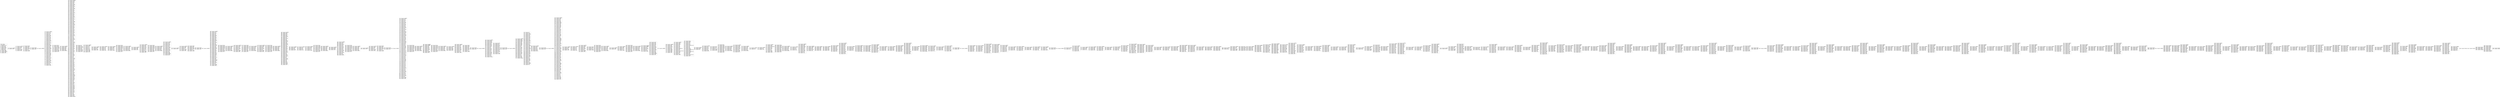 digraph "graph.cfg.gv" {
	subgraph global {
		node [fontname=Courier fontsize=30.0 rank=same shape=box]
		block_0 [label="0: %00 = #0x1\l2: %01 = #0x40\l4: MSTORE(%01, %00)\l5: [NO_SSA] DUP1\l6: [NO_SSA] PUSH1\l8: [NO_SSA] DUP2\l9: [NO_SSA] MSTORE\la: [NO_SSA] PUSH1\lc: [NO_SSA] ADD\ld: [NO_SSA] PUSH2\l10: [NO_SSA] PUSH1\l12: [NO_SSA] SWAP2\l13: [NO_SSA] CODECOPY\l14: [NO_SSA] PUSH2\l17: [NO_SSA] JUMP\l"]
		block_18 [label="18: [NO_SSA] JUMPDEST\l19: [NO_SSA] PUSH1\l"]
		block_1b [label="1b: [NO_SSA] JUMPDEST\l1c: [NO_SSA] DUP4\l1d: [NO_SSA] MLOAD\l1e: [NO_SSA] DUP2\l1f: [NO_SSA] LT\l20: [NO_SSA] ISZERO\l21: [NO_SSA] PUSH2\l24: [NO_SSA] JUMPI\l"]
		block_25 [label="25: [NO_SSA] PUSH1\l27: [NO_SSA] DUP5\l28: [NO_SSA] DUP3\l29: [NO_SSA] DUP2\l2a: [NO_SSA] MLOAD\l2b: [NO_SSA] DUP2\l2c: [NO_SSA] LT\l2d: [NO_SSA] PUSH2\l30: [NO_SSA] JUMPI\l"]
		block_31 [label="31: [NO_SSA] PUSH2\l34: [NO_SSA] PUSH2\l37: [NO_SSA] JUMP\l"]
		block_38 [label="38: [NO_SSA] JUMPDEST\l"]
		block_39 [label="39: [NO_SSA] JUMPDEST\l3a: [NO_SSA] PUSH1\l3c: [NO_SSA] MUL\l3d: [NO_SSA] PUSH1\l3f: [NO_SSA] ADD\l40: [NO_SSA] ADD\l41: [NO_SSA] MLOAD\l42: [NO_SSA] SWAP1\l43: [NO_SSA] POP\l44: [NO_SSA] PUSH1\l46: [NO_SSA] DUP5\l47: [NO_SSA] PUSH1\l49: [NO_SSA] ADD\l4a: [NO_SSA] PUSH1\l4c: [NO_SSA] DUP4\l4d: [NO_SSA] PUSH28\l6a: [NO_SSA] NOT\l6b: [NO_SSA] AND\l6c: [NO_SSA] PUSH28\l89: [NO_SSA] NOT\l8a: [NO_SSA] AND\l8b: [NO_SSA] DUP2\l8c: [NO_SSA] MSTORE\l8d: [NO_SSA] PUSH1\l8f: [NO_SSA] ADD\l90: [NO_SSA] SWAP1\l91: [NO_SSA] DUP2\l92: [NO_SSA] MSTORE\l93: [NO_SSA] PUSH1\l95: [NO_SSA] ADD\l96: [NO_SSA] PUSH1\l98: [NO_SSA] SHA3\l99: [NO_SSA] PUSH1\l9b: [NO_SSA] ADD\l9c: [NO_SSA] PUSH1\l9e: [NO_SSA] SWAP1\l9f: [NO_SSA] SLOAD\la0: [NO_SSA] SWAP1\la1: [NO_SSA] PUSH2\la4: [NO_SSA] EXP\la5: [NO_SSA] SWAP1\la6: [NO_SSA] DIV\la7: [NO_SSA] PUSH20\lbc: [NO_SSA] AND\lbd: [NO_SSA] SWAP1\lbe: [NO_SSA] POP\lbf: [NO_SSA] PUSH1\lc1: [NO_SSA] PUSH20\ld6: [NO_SSA] AND\ld7: [NO_SSA] DUP2\ld8: [NO_SSA] PUSH20\led: [NO_SSA] AND\lee: [NO_SSA] EQ\lef: [NO_SSA] PUSH2\lf2: [NO_SSA] JUMPI\l"]
		block_f3 [label="f3: [NO_SSA] PUSH1\lf5: [NO_SSA] MLOAD\lf6: [NO_SSA] PUSH32\l117: [NO_SSA] DUP2\l118: [NO_SSA] MSTORE\l119: [NO_SSA] PUSH1\l11b: [NO_SSA] ADD\l11c: [NO_SSA] PUSH2\l11f: [NO_SSA] SWAP1\l120: [NO_SSA] PUSH2\l123: [NO_SSA] JUMP\l"]
		block_124 [label="124: [NO_SSA] JUMPDEST\l125: [NO_SSA] PUSH1\l127: [NO_SSA] MLOAD\l128: [NO_SSA] DUP1\l129: [NO_SSA] SWAP2\l12a: [NO_SSA] SUB\l12b: [NO_SSA] SWAP1\l12c: [NO_SSA] REVERT\l"]
		block_12d [label="12d: [NO_SSA] JUMPDEST\l12e: [NO_SSA] PUSH1\l130: [NO_SSA] MLOAD\l131: [NO_SSA] DUP1\l132: [NO_SSA] PUSH1\l134: [NO_SSA] ADD\l135: [NO_SSA] PUSH1\l137: [NO_SSA] MSTORE\l138: [NO_SSA] DUP1\l139: [NO_SSA] DUP9\l13a: [NO_SSA] PUSH20\l14f: [NO_SSA] AND\l150: [NO_SSA] DUP2\l151: [NO_SSA] MSTORE\l152: [NO_SSA] PUSH1\l154: [NO_SSA] ADD\l155: [NO_SSA] DUP6\l156: [NO_SSA] PUSH2\l159: [NO_SSA] AND\l15a: [NO_SSA] DUP2\l15b: [NO_SSA] MSTORE\l15c: [NO_SSA] POP\l15d: [NO_SSA] DUP6\l15e: [NO_SSA] PUSH1\l160: [NO_SSA] ADD\l161: [NO_SSA] PUSH1\l163: [NO_SSA] DUP5\l164: [NO_SSA] PUSH28\l181: [NO_SSA] NOT\l182: [NO_SSA] AND\l183: [NO_SSA] PUSH28\l1a0: [NO_SSA] NOT\l1a1: [NO_SSA] AND\l1a2: [NO_SSA] DUP2\l1a3: [NO_SSA] MSTORE\l1a4: [NO_SSA] PUSH1\l1a6: [NO_SSA] ADD\l1a7: [NO_SSA] SWAP1\l1a8: [NO_SSA] DUP2\l1a9: [NO_SSA] MSTORE\l1aa: [NO_SSA] PUSH1\l1ac: [NO_SSA] ADD\l1ad: [NO_SSA] PUSH1\l1af: [NO_SSA] SHA3\l1b0: [NO_SSA] PUSH1\l1b2: [NO_SSA] DUP3\l1b3: [NO_SSA] ADD\l1b4: [NO_SSA] MLOAD\l1b5: [NO_SSA] DUP2\l1b6: [NO_SSA] PUSH1\l1b8: [NO_SSA] ADD\l1b9: [NO_SSA] PUSH1\l1bb: [NO_SSA] PUSH2\l1be: [NO_SSA] EXP\l1bf: [NO_SSA] DUP2\l1c0: [NO_SSA] SLOAD\l1c1: [NO_SSA] DUP2\l1c2: [NO_SSA] PUSH20\l1d7: [NO_SSA] MUL\l1d8: [NO_SSA] NOT\l1d9: [NO_SSA] AND\l1da: [NO_SSA] SWAP1\l1db: [NO_SSA] DUP4\l1dc: [NO_SSA] PUSH20\l1f1: [NO_SSA] AND\l1f2: [NO_SSA] MUL\l1f3: [NO_SSA] OR\l1f4: [NO_SSA] SWAP1\l1f5: [NO_SSA] SSTORE\l1f6: [NO_SSA] POP\l1f7: [NO_SSA] PUSH1\l1f9: [NO_SSA] DUP3\l1fa: [NO_SSA] ADD\l1fb: [NO_SSA] MLOAD\l1fc: [NO_SSA] DUP2\l1fd: [NO_SSA] PUSH1\l1ff: [NO_SSA] ADD\l200: [NO_SSA] PUSH1\l202: [NO_SSA] PUSH2\l205: [NO_SSA] EXP\l206: [NO_SSA] DUP2\l207: [NO_SSA] SLOAD\l208: [NO_SSA] DUP2\l209: [NO_SSA] PUSH2\l20c: [NO_SSA] MUL\l20d: [NO_SSA] NOT\l20e: [NO_SSA] AND\l20f: [NO_SSA] SWAP1\l210: [NO_SSA] DUP4\l211: [NO_SSA] PUSH2\l214: [NO_SSA] AND\l215: [NO_SSA] MUL\l216: [NO_SSA] OR\l217: [NO_SSA] SWAP1\l218: [NO_SSA] SSTORE\l219: [NO_SSA] POP\l21a: [NO_SSA] SWAP1\l21b: [NO_SSA] POP\l21c: [NO_SSA] POP\l21d: [NO_SSA] DUP5\l21e: [NO_SSA] PUSH1\l220: [NO_SSA] ADD\l221: [NO_SSA] DUP3\l222: [NO_SSA] SWAP1\l223: [NO_SSA] DUP1\l224: [NO_SSA] PUSH1\l226: [NO_SSA] DUP2\l227: [NO_SSA] SLOAD\l228: [NO_SSA] ADD\l229: [NO_SSA] DUP1\l22a: [NO_SSA] DUP3\l22b: [NO_SSA] SSTORE\l22c: [NO_SSA] DUP1\l22d: [NO_SSA] SWAP2\l22e: [NO_SSA] POP\l22f: [NO_SSA] POP\l230: [NO_SSA] PUSH1\l232: [NO_SSA] SWAP1\l233: [NO_SSA] SUB\l234: [NO_SSA] SWAP1\l235: [NO_SSA] PUSH1\l237: [NO_SSA] MSTORE\l238: [NO_SSA] PUSH1\l23a: [NO_SSA] PUSH1\l23c: [NO_SSA] SHA3\l23d: [NO_SSA] SWAP1\l23e: [NO_SSA] PUSH1\l240: [NO_SSA] SWAP2\l241: [NO_SSA] DUP3\l242: [NO_SSA] DUP3\l243: [NO_SSA] DIV\l244: [NO_SSA] ADD\l245: [NO_SSA] SWAP2\l246: [NO_SSA] SWAP1\l247: [NO_SSA] MOD\l248: [NO_SSA] PUSH1\l24a: [NO_SSA] MUL\l24b: [NO_SSA] SWAP1\l24c: [NO_SSA] SWAP2\l24d: [NO_SSA] SWAP1\l24e: [NO_SSA] SWAP2\l24f: [NO_SSA] SWAP1\l250: [NO_SSA] SWAP2\l251: [NO_SSA] PUSH2\l254: [NO_SSA] EXP\l255: [NO_SSA] DUP2\l256: [NO_SSA] SLOAD\l257: [NO_SSA] DUP2\l258: [NO_SSA] PUSH4\l25d: [NO_SSA] MUL\l25e: [NO_SSA] NOT\l25f: [NO_SSA] AND\l260: [NO_SSA] SWAP1\l261: [NO_SSA] DUP4\l262: [NO_SSA] PUSH1\l264: [NO_SSA] INVALID\l"]
		block_265 [label="265: [NO_SSA] MUL\l266: [NO_SSA] OR\l267: [NO_SSA] SWAP1\l268: [NO_SSA] SSTORE\l269: [NO_SSA] POP\l26a: [NO_SSA] DUP4\l26b: [NO_SSA] DUP1\l26c: [NO_SSA] PUSH2\l26f: [NO_SSA] SWAP1\l270: [NO_SSA] PUSH2\l273: [NO_SSA] JUMP\l"]
		block_274 [label="274: [NO_SSA] JUMPDEST\l275: [NO_SSA] SWAP5\l276: [NO_SSA] POP\l277: [NO_SSA] POP\l278: [NO_SSA] POP\l279: [NO_SSA] POP\l27a: [NO_SSA] DUP1\l27b: [NO_SSA] DUP1\l27c: [NO_SSA] PUSH2\l27f: [NO_SSA] SWAP1\l280: [NO_SSA] PUSH2\l283: [NO_SSA] JUMP\l"]
		block_284 [label="284: [NO_SSA] JUMPDEST\l285: [NO_SSA] SWAP2\l286: [NO_SSA] POP\l287: [NO_SSA] POP\l288: [NO_SSA] PUSH2\l28b: [NO_SSA] JUMP\l"]
		block_28c [label="28c: [NO_SSA] JUMPDEST\l28d: [NO_SSA] POP\l28e: [NO_SSA] POP\l28f: [NO_SSA] POP\l290: [NO_SSA] POP\l291: [NO_SSA] POP\l292: [NO_SSA] JUMP\l"]
		block_293 [label="293: [NO_SSA] JUMPDEST\l294: [NO_SSA] PUSH1\l296: [NO_SSA] DUP2\l297: [NO_SSA] MLOAD\l298: [NO_SSA] GT\l299: [NO_SSA] PUSH2\l29c: [NO_SSA] JUMPI\l"]
		block_29d [label="29d: [NO_SSA] PUSH1\l29f: [NO_SSA] MLOAD\l2a0: [NO_SSA] PUSH32\l2c1: [NO_SSA] DUP2\l2c2: [NO_SSA] MSTORE\l2c3: [NO_SSA] PUSH1\l2c5: [NO_SSA] ADD\l2c6: [NO_SSA] PUSH2\l2c9: [NO_SSA] SWAP1\l2ca: [NO_SSA] PUSH2\l2cd: [NO_SSA] JUMP\l"]
		block_2ce [label="2ce: [NO_SSA] JUMPDEST\l2cf: [NO_SSA] PUSH1\l2d1: [NO_SSA] MLOAD\l2d2: [NO_SSA] DUP1\l2d3: [NO_SSA] SWAP2\l2d4: [NO_SSA] SUB\l2d5: [NO_SSA] SWAP1\l2d6: [NO_SSA] REVERT\l"]
		block_2d7 [label="2d7: [NO_SSA] JUMPDEST\l2d8: [NO_SSA] PUSH1\l2da: [NO_SSA] PUSH2\l2dd: [NO_SSA] PUSH2\l2e0: [NO_SSA] JUMP\l"]
		block_2e1 [label="2e1: [NO_SSA] JUMPDEST\l2e2: [NO_SSA] SWAP1\l2e3: [NO_SSA] POP\l2e4: [NO_SSA] PUSH1\l2e6: [NO_SSA] PUSH20\l2fb: [NO_SSA] AND\l2fc: [NO_SSA] DUP4\l2fd: [NO_SSA] PUSH20\l312: [NO_SSA] AND\l313: [NO_SSA] EQ\l314: [NO_SSA] ISZERO\l315: [NO_SSA] PUSH2\l318: [NO_SSA] JUMPI\l"]
		block_319 [label="319: [NO_SSA] PUSH1\l31b: [NO_SSA] MLOAD\l31c: [NO_SSA] PUSH32\l33d: [NO_SSA] DUP2\l33e: [NO_SSA] MSTORE\l33f: [NO_SSA] PUSH1\l341: [NO_SSA] ADD\l342: [NO_SSA] PUSH2\l345: [NO_SSA] SWAP1\l346: [NO_SSA] PUSH2\l349: [NO_SSA] JUMP\l"]
		block_34a [label="34a: [NO_SSA] JUMPDEST\l34b: [NO_SSA] PUSH1\l34d: [NO_SSA] MLOAD\l34e: [NO_SSA] DUP1\l34f: [NO_SSA] SWAP2\l350: [NO_SSA] SUB\l351: [NO_SSA] SWAP1\l352: [NO_SSA] REVERT\l"]
		block_353 [label="353: [NO_SSA] JUMPDEST\l354: [NO_SSA] PUSH2\l357: [NO_SSA] DUP4\l358: [NO_SSA] PUSH1\l35a: [NO_SSA] MLOAD\l35b: [NO_SSA] DUP1\l35c: [NO_SSA] PUSH1\l35e: [NO_SSA] ADD\l35f: [NO_SSA] PUSH1\l361: [NO_SSA] MSTORE\l362: [NO_SSA] DUP1\l363: [NO_SSA] PUSH1\l365: [NO_SSA] DUP2\l366: [NO_SSA] MSTORE\l367: [NO_SSA] PUSH1\l369: [NO_SSA] ADD\l36a: [NO_SSA] PUSH2\l36d: [NO_SSA] PUSH1\l36f: [NO_SSA] SWAP2\l370: [NO_SSA] CODECOPY\l371: [NO_SSA] PUSH2\l374: [NO_SSA] JUMP\l"]
		block_375 [label="375: [NO_SSA] JUMPDEST\l376: [NO_SSA] PUSH1\l"]
		block_378 [label="378: [NO_SSA] JUMPDEST\l379: [NO_SSA] DUP3\l37a: [NO_SSA] MLOAD\l37b: [NO_SSA] DUP2\l37c: [NO_SSA] LT\l37d: [NO_SSA] ISZERO\l37e: [NO_SSA] PUSH2\l381: [NO_SSA] JUMPI\l"]
		block_382 [label="382: [NO_SSA] PUSH1\l384: [NO_SSA] DUP4\l385: [NO_SSA] DUP3\l386: [NO_SSA] DUP2\l387: [NO_SSA] MLOAD\l388: [NO_SSA] DUP2\l389: [NO_SSA] LT\l38a: [NO_SSA] PUSH2\l38d: [NO_SSA] JUMPI\l"]
		block_38e [label="38e: [NO_SSA] PUSH2\l391: [NO_SSA] PUSH2\l394: [NO_SSA] JUMP\l"]
		block_395 [label="395: [NO_SSA] JUMPDEST\l"]
		block_396 [label="396: [NO_SSA] JUMPDEST\l397: [NO_SSA] PUSH1\l399: [NO_SSA] MUL\l39a: [NO_SSA] PUSH1\l39c: [NO_SSA] ADD\l39d: [NO_SSA] ADD\l39e: [NO_SSA] MLOAD\l39f: [NO_SSA] SWAP1\l3a0: [NO_SSA] POP\l3a1: [NO_SSA] PUSH1\l3a3: [NO_SSA] DUP4\l3a4: [NO_SSA] PUSH1\l3a6: [NO_SSA] ADD\l3a7: [NO_SSA] PUSH1\l3a9: [NO_SSA] DUP4\l3aa: [NO_SSA] PUSH28\l3c7: [NO_SSA] NOT\l3c8: [NO_SSA] AND\l3c9: [NO_SSA] PUSH28\l3e6: [NO_SSA] NOT\l3e7: [NO_SSA] AND\l3e8: [NO_SSA] DUP2\l3e9: [NO_SSA] MSTORE\l3ea: [NO_SSA] PUSH1\l3ec: [NO_SSA] ADD\l3ed: [NO_SSA] SWAP1\l3ee: [NO_SSA] DUP2\l3ef: [NO_SSA] MSTORE\l3f0: [NO_SSA] PUSH1\l3f2: [NO_SSA] ADD\l3f3: [NO_SSA] PUSH1\l3f5: [NO_SSA] SHA3\l3f6: [NO_SSA] PUSH1\l3f8: [NO_SSA] ADD\l3f9: [NO_SSA] PUSH1\l3fb: [NO_SSA] SWAP1\l3fc: [NO_SSA] SLOAD\l3fd: [NO_SSA] SWAP1\l3fe: [NO_SSA] PUSH2\l401: [NO_SSA] EXP\l402: [NO_SSA] SWAP1\l403: [NO_SSA] DIV\l404: [NO_SSA] PUSH20\l419: [NO_SSA] AND\l41a: [NO_SSA] SWAP1\l41b: [NO_SSA] POP\l41c: [NO_SSA] ADDRESS\l41d: [NO_SSA] PUSH20\l432: [NO_SSA] AND\l433: [NO_SSA] DUP2\l434: [NO_SSA] PUSH20\l449: [NO_SSA] AND\l44a: [NO_SSA] EQ\l44b: [NO_SSA] ISZERO\l44c: [NO_SSA] PUSH2\l44f: [NO_SSA] JUMPI\l"]
		block_450 [label="450: [NO_SSA] PUSH1\l452: [NO_SSA] MLOAD\l453: [NO_SSA] PUSH32\l474: [NO_SSA] DUP2\l475: [NO_SSA] MSTORE\l476: [NO_SSA] PUSH1\l478: [NO_SSA] ADD\l479: [NO_SSA] PUSH2\l47c: [NO_SSA] SWAP1\l47d: [NO_SSA] PUSH2\l480: [NO_SSA] JUMP\l"]
		block_481 [label="481: [NO_SSA] JUMPDEST\l482: [NO_SSA] PUSH1\l484: [NO_SSA] MLOAD\l485: [NO_SSA] DUP1\l486: [NO_SSA] SWAP2\l487: [NO_SSA] SUB\l488: [NO_SSA] SWAP1\l489: [NO_SSA] REVERT\l"]
		block_48a [label="48a: [NO_SSA] JUMPDEST\l48b: [NO_SSA] DUP6\l48c: [NO_SSA] PUSH20\l4a1: [NO_SSA] AND\l4a2: [NO_SSA] DUP2\l4a3: [NO_SSA] PUSH20\l4b8: [NO_SSA] AND\l4b9: [NO_SSA] EQ\l4ba: [NO_SSA] ISZERO\l4bb: [NO_SSA] PUSH2\l4be: [NO_SSA] JUMPI\l"]
		block_4bf [label="4bf: [NO_SSA] PUSH1\l4c1: [NO_SSA] MLOAD\l4c2: [NO_SSA] PUSH32\l4e3: [NO_SSA] DUP2\l4e4: [NO_SSA] MSTORE\l4e5: [NO_SSA] PUSH1\l4e7: [NO_SSA] ADD\l4e8: [NO_SSA] PUSH2\l4eb: [NO_SSA] SWAP1\l4ec: [NO_SSA] PUSH2\l4ef: [NO_SSA] JUMP\l"]
		block_4f0 [label="4f0: [NO_SSA] JUMPDEST\l4f1: [NO_SSA] PUSH1\l4f3: [NO_SSA] MLOAD\l4f4: [NO_SSA] DUP1\l4f5: [NO_SSA] SWAP2\l4f6: [NO_SSA] SUB\l4f7: [NO_SSA] SWAP1\l4f8: [NO_SSA] REVERT\l"]
		block_4f9 [label="4f9: [NO_SSA] JUMPDEST\l4fa: [NO_SSA] PUSH1\l4fc: [NO_SSA] PUSH20\l511: [NO_SSA] AND\l512: [NO_SSA] DUP2\l513: [NO_SSA] PUSH20\l528: [NO_SSA] AND\l529: [NO_SSA] EQ\l52a: [NO_SSA] ISZERO\l52b: [NO_SSA] PUSH2\l52e: [NO_SSA] JUMPI\l"]
		block_52f [label="52f: [NO_SSA] PUSH1\l531: [NO_SSA] MLOAD\l532: [NO_SSA] PUSH32\l553: [NO_SSA] DUP2\l554: [NO_SSA] MSTORE\l555: [NO_SSA] PUSH1\l557: [NO_SSA] ADD\l558: [NO_SSA] PUSH2\l55b: [NO_SSA] SWAP1\l55c: [NO_SSA] PUSH2\l55f: [NO_SSA] JUMP\l"]
		block_560 [label="560: [NO_SSA] JUMPDEST\l561: [NO_SSA] PUSH1\l563: [NO_SSA] MLOAD\l564: [NO_SSA] DUP1\l565: [NO_SSA] SWAP2\l566: [NO_SSA] SUB\l567: [NO_SSA] SWAP1\l568: [NO_SSA] REVERT\l"]
		block_569 [label="569: [NO_SSA] JUMPDEST\l56a: [NO_SSA] DUP6\l56b: [NO_SSA] DUP5\l56c: [NO_SSA] PUSH1\l56e: [NO_SSA] ADD\l56f: [NO_SSA] PUSH1\l571: [NO_SSA] DUP5\l572: [NO_SSA] PUSH28\l58f: [NO_SSA] NOT\l590: [NO_SSA] AND\l591: [NO_SSA] PUSH28\l5ae: [NO_SSA] NOT\l5af: [NO_SSA] AND\l5b0: [NO_SSA] DUP2\l5b1: [NO_SSA] MSTORE\l5b2: [NO_SSA] PUSH1\l5b4: [NO_SSA] ADD\l5b5: [NO_SSA] SWAP1\l5b6: [NO_SSA] DUP2\l5b7: [NO_SSA] MSTORE\l5b8: [NO_SSA] PUSH1\l5ba: [NO_SSA] ADD\l5bb: [NO_SSA] PUSH1\l5bd: [NO_SSA] SHA3\l5be: [NO_SSA] PUSH1\l5c0: [NO_SSA] ADD\l5c1: [NO_SSA] PUSH1\l5c3: [NO_SSA] PUSH2\l5c6: [NO_SSA] EXP\l5c7: [NO_SSA] DUP2\l5c8: [NO_SSA] SLOAD\l5c9: [NO_SSA] DUP2\l5ca: [NO_SSA] PUSH20\l5df: [NO_SSA] MUL\l5e0: [NO_SSA] NOT\l5e1: [NO_SSA] AND\l5e2: [NO_SSA] SWAP1\l5e3: [NO_SSA] DUP4\l5e4: [NO_SSA] PUSH20\l5f9: [NO_SSA] AND\l5fa: [NO_SSA] MUL\l5fb: [NO_SSA] OR\l5fc: [NO_SSA] SWAP1\l5fd: [NO_SSA] SSTORE\l5fe: [NO_SSA] POP\l5ff: [NO_SSA] POP\l600: [NO_SSA] POP\l601: [NO_SSA] DUP1\l602: [NO_SSA] DUP1\l603: [NO_SSA] PUSH2\l606: [NO_SSA] SWAP1\l607: [NO_SSA] PUSH2\l60a: [NO_SSA] JUMP\l"]
		block_60b [label="60b: [NO_SSA] JUMPDEST\l60c: [NO_SSA] SWAP2\l60d: [NO_SSA] POP\l60e: [NO_SSA] POP\l60f: [NO_SSA] PUSH2\l612: [NO_SSA] JUMP\l"]
		block_613 [label="613: [NO_SSA] JUMPDEST\l614: [NO_SSA] POP\l615: [NO_SSA] POP\l616: [NO_SSA] POP\l617: [NO_SSA] POP\l618: [NO_SSA] JUMP\l"]
		block_619 [label="619: [NO_SSA] JUMPDEST\l61a: [NO_SSA] PUSH1\l61c: [NO_SSA] DUP2\l61d: [NO_SSA] MLOAD\l61e: [NO_SSA] GT\l61f: [NO_SSA] PUSH2\l622: [NO_SSA] JUMPI\l"]
		block_623 [label="623: [NO_SSA] PUSH1\l625: [NO_SSA] MLOAD\l626: [NO_SSA] PUSH32\l647: [NO_SSA] DUP2\l648: [NO_SSA] MSTORE\l649: [NO_SSA] PUSH1\l64b: [NO_SSA] ADD\l64c: [NO_SSA] PUSH2\l64f: [NO_SSA] SWAP1\l650: [NO_SSA] PUSH2\l653: [NO_SSA] JUMP\l"]
		block_654 [label="654: [NO_SSA] JUMPDEST\l655: [NO_SSA] PUSH1\l657: [NO_SSA] MLOAD\l658: [NO_SSA] DUP1\l659: [NO_SSA] SWAP2\l65a: [NO_SSA] SUB\l65b: [NO_SSA] SWAP1\l65c: [NO_SSA] REVERT\l"]
		block_65d [label="65d: [NO_SSA] JUMPDEST\l65e: [NO_SSA] PUSH1\l660: [NO_SSA] PUSH2\l663: [NO_SSA] PUSH2\l666: [NO_SSA] JUMP\l"]
		block_667 [label="667: [NO_SSA] JUMPDEST\l668: [NO_SSA] SWAP1\l669: [NO_SSA] POP\l66a: [NO_SSA] PUSH1\l66c: [NO_SSA] DUP2\l66d: [NO_SSA] PUSH1\l66f: [NO_SSA] ADD\l670: [NO_SSA] DUP1\l671: [NO_SSA] SLOAD\l672: [NO_SSA] SWAP1\l673: [NO_SSA] POP\l674: [NO_SSA] SWAP1\l675: [NO_SSA] POP\l676: [NO_SSA] PUSH1\l678: [NO_SSA] PUSH20\l68d: [NO_SSA] AND\l68e: [NO_SSA] DUP5\l68f: [NO_SSA] PUSH20\l6a4: [NO_SSA] AND\l6a5: [NO_SSA] EQ\l6a6: [NO_SSA] PUSH2\l6a9: [NO_SSA] JUMPI\l"]
		block_6aa [label="6aa: [NO_SSA] PUSH1\l6ac: [NO_SSA] MLOAD\l6ad: [NO_SSA] PUSH32\l6ce: [NO_SSA] DUP2\l6cf: [NO_SSA] MSTORE\l6d0: [NO_SSA] PUSH1\l6d2: [NO_SSA] ADD\l6d3: [NO_SSA] PUSH2\l6d6: [NO_SSA] SWAP1\l6d7: [NO_SSA] PUSH2\l6da: [NO_SSA] JUMP\l"]
		block_6db [label="6db: [NO_SSA] JUMPDEST\l6dc: [NO_SSA] PUSH1\l6de: [NO_SSA] MLOAD\l6df: [NO_SSA] DUP1\l6e0: [NO_SSA] SWAP2\l6e1: [NO_SSA] SUB\l6e2: [NO_SSA] SWAP1\l6e3: [NO_SSA] REVERT\l"]
		block_6e4 [label="6e4: [NO_SSA] JUMPDEST\l6e5: [NO_SSA] PUSH1\l"]
		block_6e7 [label="6e7: [NO_SSA] JUMPDEST\l6e8: [NO_SSA] DUP4\l6e9: [NO_SSA] MLOAD\l6ea: [NO_SSA] DUP2\l6eb: [NO_SSA] LT\l6ec: [NO_SSA] ISZERO\l6ed: [NO_SSA] PUSH2\l6f0: [NO_SSA] JUMPI\l"]
		block_6f1 [label="6f1: [NO_SSA] PUSH1\l6f3: [NO_SSA] DUP5\l6f4: [NO_SSA] DUP3\l6f5: [NO_SSA] DUP2\l6f6: [NO_SSA] MLOAD\l6f7: [NO_SSA] DUP2\l6f8: [NO_SSA] LT\l6f9: [NO_SSA] PUSH2\l6fc: [NO_SSA] JUMPI\l"]
		block_6fd [label="6fd: [NO_SSA] PUSH2\l700: [NO_SSA] PUSH2\l703: [NO_SSA] JUMP\l"]
		block_704 [label="704: [NO_SSA] JUMPDEST\l"]
		block_705 [label="705: [NO_SSA] JUMPDEST\l706: [NO_SSA] PUSH1\l708: [NO_SSA] MUL\l709: [NO_SSA] PUSH1\l70b: [NO_SSA] ADD\l70c: [NO_SSA] ADD\l70d: [NO_SSA] MLOAD\l70e: [NO_SSA] SWAP1\l70f: [NO_SSA] POP\l710: [NO_SSA] PUSH1\l712: [NO_SSA] DUP5\l713: [NO_SSA] PUSH1\l715: [NO_SSA] ADD\l716: [NO_SSA] PUSH1\l718: [NO_SSA] DUP4\l719: [NO_SSA] PUSH28\l736: [NO_SSA] NOT\l737: [NO_SSA] AND\l738: [NO_SSA] PUSH28\l755: [NO_SSA] NOT\l756: [NO_SSA] AND\l757: [NO_SSA] DUP2\l758: [NO_SSA] MSTORE\l759: [NO_SSA] PUSH1\l75b: [NO_SSA] ADD\l75c: [NO_SSA] SWAP1\l75d: [NO_SSA] DUP2\l75e: [NO_SSA] MSTORE\l75f: [NO_SSA] PUSH1\l761: [NO_SSA] ADD\l762: [NO_SSA] PUSH1\l764: [NO_SSA] SHA3\l765: [NO_SSA] PUSH1\l767: [NO_SSA] MLOAD\l768: [NO_SSA] DUP1\l769: [NO_SSA] PUSH1\l76b: [NO_SSA] ADD\l76c: [NO_SSA] PUSH1\l76e: [NO_SSA] MSTORE\l76f: [NO_SSA] SWAP1\l770: [NO_SSA] DUP2\l771: [NO_SSA] PUSH1\l773: [NO_SSA] DUP3\l774: [NO_SSA] ADD\l775: [NO_SSA] PUSH1\l777: [NO_SSA] SWAP1\l778: [NO_SSA] SLOAD\l779: [NO_SSA] SWAP1\l77a: [NO_SSA] PUSH2\l77d: [NO_SSA] EXP\l77e: [NO_SSA] SWAP1\l77f: [NO_SSA] DIV\l780: [NO_SSA] PUSH20\l795: [NO_SSA] AND\l796: [NO_SSA] PUSH20\l7ab: [NO_SSA] AND\l7ac: [NO_SSA] PUSH20\l7c1: [NO_SSA] AND\l7c2: [NO_SSA] DUP2\l7c3: [NO_SSA] MSTORE\l7c4: [NO_SSA] PUSH1\l7c6: [NO_SSA] ADD\l7c7: [NO_SSA] PUSH1\l7c9: [NO_SSA] DUP3\l7ca: [NO_SSA] ADD\l7cb: [NO_SSA] PUSH1\l7cd: [NO_SSA] SWAP1\l7ce: [NO_SSA] SLOAD\l7cf: [NO_SSA] SWAP1\l7d0: [NO_SSA] PUSH2\l7d3: [NO_SSA] EXP\l7d4: [NO_SSA] SWAP1\l7d5: [NO_SSA] DIV\l7d6: [NO_SSA] PUSH2\l7d9: [NO_SSA] AND\l7da: [NO_SSA] PUSH2\l7dd: [NO_SSA] AND\l7de: [NO_SSA] PUSH2\l7e1: [NO_SSA] AND\l7e2: [NO_SSA] DUP2\l7e3: [NO_SSA] MSTORE\l7e4: [NO_SSA] POP\l7e5: [NO_SSA] POP\l7e6: [NO_SSA] SWAP1\l7e7: [NO_SSA] POP\l7e8: [NO_SSA] PUSH1\l7ea: [NO_SSA] PUSH20\l7ff: [NO_SSA] AND\l800: [NO_SSA] DUP2\l801: [NO_SSA] PUSH1\l803: [NO_SSA] ADD\l804: [NO_SSA] MLOAD\l805: [NO_SSA] PUSH20\l81a: [NO_SSA] AND\l81b: [NO_SSA] EQ\l81c: [NO_SSA] ISZERO\l81d: [NO_SSA] PUSH2\l820: [NO_SSA] JUMPI\l"]
		block_821 [label="821: [NO_SSA] PUSH1\l823: [NO_SSA] MLOAD\l824: [NO_SSA] PUSH32\l845: [NO_SSA] DUP2\l846: [NO_SSA] MSTORE\l847: [NO_SSA] PUSH1\l849: [NO_SSA] ADD\l84a: [NO_SSA] PUSH2\l84d: [NO_SSA] SWAP1\l84e: [NO_SSA] PUSH2\l851: [NO_SSA] JUMP\l"]
		block_852 [label="852: [NO_SSA] JUMPDEST\l853: [NO_SSA] PUSH1\l855: [NO_SSA] MLOAD\l856: [NO_SSA] DUP1\l857: [NO_SSA] SWAP2\l858: [NO_SSA] SUB\l859: [NO_SSA] SWAP1\l85a: [NO_SSA] REVERT\l"]
		block_85b [label="85b: [NO_SSA] JUMPDEST\l85c: [NO_SSA] ADDRESS\l85d: [NO_SSA] PUSH20\l872: [NO_SSA] AND\l873: [NO_SSA] DUP2\l874: [NO_SSA] PUSH1\l876: [NO_SSA] ADD\l877: [NO_SSA] MLOAD\l878: [NO_SSA] PUSH20\l88d: [NO_SSA] AND\l88e: [NO_SSA] EQ\l88f: [NO_SSA] ISZERO\l890: [NO_SSA] PUSH2\l893: [NO_SSA] JUMPI\l"]
		block_894 [label="894: [NO_SSA] PUSH1\l896: [NO_SSA] MLOAD\l897: [NO_SSA] PUSH32\l8b8: [NO_SSA] DUP2\l8b9: [NO_SSA] MSTORE\l8ba: [NO_SSA] PUSH1\l8bc: [NO_SSA] ADD\l8bd: [NO_SSA] PUSH2\l8c0: [NO_SSA] SWAP1\l8c1: [NO_SSA] PUSH2\l8c4: [NO_SSA] JUMP\l"]
		block_8c5 [label="8c5: [NO_SSA] JUMPDEST\l8c6: [NO_SSA] PUSH1\l8c8: [NO_SSA] MLOAD\l8c9: [NO_SSA] DUP1\l8ca: [NO_SSA] SWAP2\l8cb: [NO_SSA] SUB\l8cc: [NO_SSA] SWAP1\l8cd: [NO_SSA] REVERT\l"]
		block_8ce [label="8ce: [NO_SSA] JUMPDEST\l8cf: [NO_SSA] DUP4\l8d0: [NO_SSA] DUP1\l8d1: [NO_SSA] PUSH2\l8d4: [NO_SSA] SWAP1\l8d5: [NO_SSA] PUSH2\l8d8: [NO_SSA] JUMP\l"]
		block_8d9 [label="8d9: [NO_SSA] JUMPDEST\l8da: [NO_SSA] SWAP5\l8db: [NO_SSA] POP\l8dc: [NO_SSA] POP\l8dd: [NO_SSA] DUP4\l8de: [NO_SSA] DUP2\l8df: [NO_SSA] PUSH1\l8e1: [NO_SSA] ADD\l8e2: [NO_SSA] MLOAD\l8e3: [NO_SSA] PUSH2\l8e6: [NO_SSA] AND\l8e7: [NO_SSA] EQ\l8e8: [NO_SSA] PUSH2\l8eb: [NO_SSA] JUMPI\l"]
		block_8ec [label="8ec: [NO_SSA] PUSH1\l8ee: [NO_SSA] DUP6\l8ef: [NO_SSA] PUSH1\l8f1: [NO_SSA] ADD\l8f2: [NO_SSA] DUP6\l8f3: [NO_SSA] DUP2\l8f4: [NO_SSA] SLOAD\l8f5: [NO_SSA] DUP2\l8f6: [NO_SSA] LT\l8f7: [NO_SSA] PUSH2\l8fa: [NO_SSA] JUMPI\l"]
		block_8fb [label="8fb: [NO_SSA] PUSH2\l8fe: [NO_SSA] PUSH2\l901: [NO_SSA] JUMP\l"]
		block_902 [label="902: [NO_SSA] JUMPDEST\l"]
		block_903 [label="903: [NO_SSA] JUMPDEST\l904: [NO_SSA] SWAP1\l905: [NO_SSA] PUSH1\l907: [NO_SSA] MSTORE\l908: [NO_SSA] PUSH1\l90a: [NO_SSA] PUSH1\l90c: [NO_SSA] SHA3\l90d: [NO_SSA] SWAP1\l90e: [NO_SSA] PUSH1\l910: [NO_SSA] SWAP2\l911: [NO_SSA] DUP3\l912: [NO_SSA] DUP3\l913: [NO_SSA] DIV\l914: [NO_SSA] ADD\l915: [NO_SSA] SWAP2\l916: [NO_SSA] SWAP1\l917: [NO_SSA] MOD\l918: [NO_SSA] PUSH1\l91a: [NO_SSA] MUL\l91b: [NO_SSA] SWAP1\l91c: [NO_SSA] SLOAD\l91d: [NO_SSA] SWAP1\l91e: [NO_SSA] PUSH2\l921: [NO_SSA] EXP\l922: [NO_SSA] SWAP1\l923: [NO_SSA] DIV\l924: [NO_SSA] PUSH1\l926: [NO_SSA] INVALID\l"]
		block_927 [label="927: [NO_SSA] SWAP1\l928: [NO_SSA] POP\l929: [NO_SSA] DUP1\l92a: [NO_SSA] DUP7\l92b: [NO_SSA] PUSH1\l92d: [NO_SSA] ADD\l92e: [NO_SSA] DUP4\l92f: [NO_SSA] PUSH1\l931: [NO_SSA] ADD\l932: [NO_SSA] MLOAD\l933: [NO_SSA] PUSH2\l936: [NO_SSA] AND\l937: [NO_SSA] DUP2\l938: [NO_SSA] SLOAD\l939: [NO_SSA] DUP2\l93a: [NO_SSA] LT\l93b: [NO_SSA] PUSH2\l93e: [NO_SSA] JUMPI\l"]
		block_93f [label="93f: [NO_SSA] PUSH2\l942: [NO_SSA] PUSH2\l945: [NO_SSA] JUMP\l"]
		block_946 [label="946: [NO_SSA] JUMPDEST\l"]
		block_947 [label="947: [NO_SSA] JUMPDEST\l948: [NO_SSA] SWAP1\l949: [NO_SSA] PUSH1\l94b: [NO_SSA] MSTORE\l94c: [NO_SSA] PUSH1\l94e: [NO_SSA] PUSH1\l950: [NO_SSA] SHA3\l951: [NO_SSA] SWAP1\l952: [NO_SSA] PUSH1\l954: [NO_SSA] SWAP2\l955: [NO_SSA] DUP3\l956: [NO_SSA] DUP3\l957: [NO_SSA] DIV\l958: [NO_SSA] ADD\l959: [NO_SSA] SWAP2\l95a: [NO_SSA] SWAP1\l95b: [NO_SSA] MOD\l95c: [NO_SSA] PUSH1\l95e: [NO_SSA] MUL\l95f: [NO_SSA] PUSH2\l962: [NO_SSA] EXP\l963: [NO_SSA] DUP2\l964: [NO_SSA] SLOAD\l965: [NO_SSA] DUP2\l966: [NO_SSA] PUSH4\l96b: [NO_SSA] MUL\l96c: [NO_SSA] NOT\l96d: [NO_SSA] AND\l96e: [NO_SSA] SWAP1\l96f: [NO_SSA] DUP4\l970: [NO_SSA] PUSH1\l972: [NO_SSA] INVALID\l"]
		block_973 [label="973: [NO_SSA] MUL\l974: [NO_SSA] OR\l975: [NO_SSA] SWAP1\l976: [NO_SSA] SSTORE\l977: [NO_SSA] POP\l978: [NO_SSA] DUP2\l979: [NO_SSA] PUSH1\l97b: [NO_SSA] ADD\l97c: [NO_SSA] MLOAD\l97d: [NO_SSA] DUP7\l97e: [NO_SSA] PUSH1\l980: [NO_SSA] ADD\l981: [NO_SSA] PUSH1\l983: [NO_SSA] DUP4\l984: [NO_SSA] PUSH28\l9a1: [NO_SSA] NOT\l9a2: [NO_SSA] AND\l9a3: [NO_SSA] PUSH28\l9c0: [NO_SSA] NOT\l9c1: [NO_SSA] AND\l9c2: [NO_SSA] DUP2\l9c3: [NO_SSA] MSTORE\l9c4: [NO_SSA] PUSH1\l9c6: [NO_SSA] ADD\l9c7: [NO_SSA] SWAP1\l9c8: [NO_SSA] DUP2\l9c9: [NO_SSA] MSTORE\l9ca: [NO_SSA] PUSH1\l9cc: [NO_SSA] ADD\l9cd: [NO_SSA] PUSH1\l9cf: [NO_SSA] SHA3\l9d0: [NO_SSA] PUSH1\l9d2: [NO_SSA] ADD\l9d3: [NO_SSA] PUSH1\l9d5: [NO_SSA] PUSH2\l9d8: [NO_SSA] EXP\l9d9: [NO_SSA] DUP2\l9da: [NO_SSA] SLOAD\l9db: [NO_SSA] DUP2\l9dc: [NO_SSA] PUSH2\l9df: [NO_SSA] MUL\l9e0: [NO_SSA] NOT\l9e1: [NO_SSA] AND\l9e2: [NO_SSA] SWAP1\l9e3: [NO_SSA] DUP4\l9e4: [NO_SSA] PUSH2\l9e7: [NO_SSA] AND\l9e8: [NO_SSA] MUL\l9e9: [NO_SSA] OR\l9ea: [NO_SSA] SWAP1\l9eb: [NO_SSA] SSTORE\l9ec: [NO_SSA] POP\l9ed: [NO_SSA] POP\l"]
		block_9ee [label="9ee: [NO_SSA] JUMPDEST\l9ef: [NO_SSA] DUP5\l9f0: [NO_SSA] PUSH1\l9f2: [NO_SSA] ADD\l9f3: [NO_SSA] DUP1\l9f4: [NO_SSA] SLOAD\l9f5: [NO_SSA] DUP1\l9f6: [NO_SSA] PUSH2\l9f9: [NO_SSA] JUMPI\l"]
		block_9fa [label="9fa: [NO_SSA] PUSH2\l9fd: [NO_SSA] PUSH2\la00: [NO_SSA] JUMP\l"]
		block_a01 [label="a01: [NO_SSA] JUMPDEST\l"]
		block_a02 [label="a02: [NO_SSA] JUMPDEST\la03: [NO_SSA] PUSH1\la05: [NO_SSA] SWAP1\la06: [NO_SSA] SUB\la07: [NO_SSA] DUP2\la08: [NO_SSA] DUP2\la09: [NO_SSA] SWAP1\la0a: [NO_SSA] PUSH1\la0c: [NO_SSA] MSTORE\la0d: [NO_SSA] PUSH1\la0f: [NO_SSA] PUSH1\la11: [NO_SSA] SHA3\la12: [NO_SSA] SWAP1\la13: [NO_SSA] PUSH1\la15: [NO_SSA] SWAP2\la16: [NO_SSA] DUP3\la17: [NO_SSA] DUP3\la18: [NO_SSA] DIV\la19: [NO_SSA] ADD\la1a: [NO_SSA] SWAP2\la1b: [NO_SSA] SWAP1\la1c: [NO_SSA] MOD\la1d: [NO_SSA] PUSH1\la1f: [NO_SSA] MUL\la20: [NO_SSA] PUSH2\la23: [NO_SSA] EXP\la24: [NO_SSA] DUP2\la25: [NO_SSA] SLOAD\la26: [NO_SSA] SWAP1\la27: [NO_SSA] PUSH4\la2c: [NO_SSA] MUL\la2d: [NO_SSA] NOT\la2e: [NO_SSA] AND\la2f: [NO_SSA] SWAP1\la30: [NO_SSA] SSTORE\la31: [NO_SSA] SWAP1\la32: [NO_SSA] SSTORE\la33: [NO_SSA] DUP5\la34: [NO_SSA] PUSH1\la36: [NO_SSA] ADD\la37: [NO_SSA] PUSH1\la39: [NO_SSA] DUP4\la3a: [NO_SSA] PUSH28\la57: [NO_SSA] NOT\la58: [NO_SSA] AND\la59: [NO_SSA] PUSH28\la76: [NO_SSA] NOT\la77: [NO_SSA] AND\la78: [NO_SSA] DUP2\la79: [NO_SSA] MSTORE\la7a: [NO_SSA] PUSH1\la7c: [NO_SSA] ADD\la7d: [NO_SSA] SWAP1\la7e: [NO_SSA] DUP2\la7f: [NO_SSA] MSTORE\la80: [NO_SSA] PUSH1\la82: [NO_SSA] ADD\la83: [NO_SSA] PUSH1\la85: [NO_SSA] SHA3\la86: [NO_SSA] PUSH1\la88: [NO_SSA] DUP1\la89: [NO_SSA] DUP3\la8a: [NO_SSA] ADD\la8b: [NO_SSA] PUSH1\la8d: [NO_SSA] PUSH2\la90: [NO_SSA] EXP\la91: [NO_SSA] DUP2\la92: [NO_SSA] SLOAD\la93: [NO_SSA] SWAP1\la94: [NO_SSA] PUSH20\laa9: [NO_SSA] MUL\laaa: [NO_SSA] NOT\laab: [NO_SSA] AND\laac: [NO_SSA] SWAP1\laad: [NO_SSA] SSTORE\laae: [NO_SSA] PUSH1\lab0: [NO_SSA] DUP3\lab1: [NO_SSA] ADD\lab2: [NO_SSA] PUSH1\lab4: [NO_SSA] PUSH2\lab7: [NO_SSA] EXP\lab8: [NO_SSA] DUP2\lab9: [NO_SSA] SLOAD\laba: [NO_SSA] SWAP1\labb: [NO_SSA] PUSH2\labe: [NO_SSA] MUL\labf: [NO_SSA] NOT\lac0: [NO_SSA] AND\lac1: [NO_SSA] SWAP1\lac2: [NO_SSA] SSTORE\lac3: [NO_SSA] POP\lac4: [NO_SSA] POP\lac5: [NO_SSA] POP\lac6: [NO_SSA] POP\lac7: [NO_SSA] DUP1\lac8: [NO_SSA] DUP1\lac9: [NO_SSA] PUSH2\lacc: [NO_SSA] SWAP1\lacd: [NO_SSA] PUSH2\lad0: [NO_SSA] JUMP\l"]
		block_ad1 [label="ad1: [NO_SSA] JUMPDEST\lad2: [NO_SSA] SWAP2\lad3: [NO_SSA] POP\lad4: [NO_SSA] POP\lad5: [NO_SSA] PUSH2\lad8: [NO_SSA] JUMP\l"]
		block_ad9 [label="ad9: [NO_SSA] JUMPDEST\lada: [NO_SSA] POP\ladb: [NO_SSA] POP\ladc: [NO_SSA] POP\ladd: [NO_SSA] POP\lade: [NO_SSA] POP\ladf: [NO_SSA] JUMP\l"]
		block_ae0 [label="ae0: [NO_SSA] JUMPDEST\lae1: [NO_SSA] PUSH1\lae3: [NO_SSA] PUSH20\laf8: [NO_SSA] AND\laf9: [NO_SSA] DUP3\lafa: [NO_SSA] PUSH20\lb0f: [NO_SSA] AND\lb10: [NO_SSA] EQ\lb11: [NO_SSA] ISZERO\lb12: [NO_SSA] PUSH2\lb15: [NO_SSA] JUMPI\l"]
		block_b16 [label="b16: [NO_SSA] PUSH1\lb18: [NO_SSA] DUP2\lb19: [NO_SSA] MLOAD\lb1a: [NO_SSA] EQ\lb1b: [NO_SSA] PUSH2\lb1e: [NO_SSA] JUMPI\l"]
		block_b1f [label="b1f: [NO_SSA] PUSH1\lb21: [NO_SSA] MLOAD\lb22: [NO_SSA] PUSH32\lb43: [NO_SSA] DUP2\lb44: [NO_SSA] MSTORE\lb45: [NO_SSA] PUSH1\lb47: [NO_SSA] ADD\lb48: [NO_SSA] PUSH2\lb4b: [NO_SSA] SWAP1\lb4c: [NO_SSA] PUSH2\lb4f: [NO_SSA] JUMP\l"]
		block_b50 [label="b50: [NO_SSA] JUMPDEST\lb51: [NO_SSA] PUSH1\lb53: [NO_SSA] MLOAD\lb54: [NO_SSA] DUP1\lb55: [NO_SSA] SWAP2\lb56: [NO_SSA] SUB\lb57: [NO_SSA] SWAP1\lb58: [NO_SSA] REVERT\l"]
		block_b59 [label="b59: [NO_SSA] JUMPDEST\lb5a: [NO_SSA] PUSH2\lb5d: [NO_SSA] JUMP\l"]
		block_b5e [label="b5e: [NO_SSA] JUMPDEST\lb5f: [NO_SSA] PUSH1\lb61: [NO_SSA] DUP2\lb62: [NO_SSA] MLOAD\lb63: [NO_SSA] GT\lb64: [NO_SSA] PUSH2\lb67: [NO_SSA] JUMPI\l"]
		block_b68 [label="b68: [NO_SSA] PUSH1\lb6a: [NO_SSA] MLOAD\lb6b: [NO_SSA] PUSH32\lb8c: [NO_SSA] DUP2\lb8d: [NO_SSA] MSTORE\lb8e: [NO_SSA] PUSH1\lb90: [NO_SSA] ADD\lb91: [NO_SSA] PUSH2\lb94: [NO_SSA] SWAP1\lb95: [NO_SSA] PUSH2\lb98: [NO_SSA] JUMP\l"]
		block_b99 [label="b99: [NO_SSA] JUMPDEST\lb9a: [NO_SSA] PUSH1\lb9c: [NO_SSA] MLOAD\lb9d: [NO_SSA] DUP1\lb9e: [NO_SSA] SWAP2\lb9f: [NO_SSA] SUB\lba0: [NO_SSA] SWAP1\lba1: [NO_SSA] REVERT\l"]
		block_ba2 [label="ba2: [NO_SSA] JUMPDEST\lba3: [NO_SSA] ADDRESS\lba4: [NO_SSA] PUSH20\lbb9: [NO_SSA] AND\lbba: [NO_SSA] DUP3\lbbb: [NO_SSA] PUSH20\lbd0: [NO_SSA] AND\lbd1: [NO_SSA] EQ\lbd2: [NO_SSA] PUSH2\lbd5: [NO_SSA] JUMPI\l"]
		block_bd6 [label="bd6: [NO_SSA] PUSH2\lbd9: [NO_SSA] DUP3\lbda: [NO_SSA] PUSH1\lbdc: [NO_SSA] MLOAD\lbdd: [NO_SSA] DUP1\lbde: [NO_SSA] PUSH1\lbe0: [NO_SSA] ADD\lbe1: [NO_SSA] PUSH1\lbe3: [NO_SSA] MSTORE\lbe4: [NO_SSA] DUP1\lbe5: [NO_SSA] PUSH1\lbe7: [NO_SSA] DUP2\lbe8: [NO_SSA] MSTORE\lbe9: [NO_SSA] PUSH1\lbeb: [NO_SSA] ADD\lbec: [NO_SSA] PUSH2\lbef: [NO_SSA] PUSH1\lbf1: [NO_SSA] SWAP2\lbf2: [NO_SSA] CODECOPY\lbf3: [NO_SSA] PUSH2\lbf6: [NO_SSA] JUMP\l"]
		block_bf7 [label="bf7: [NO_SSA] JUMPDEST\l"]
		block_bf8 [label="bf8: [NO_SSA] JUMPDEST\lbf9: [NO_SSA] PUSH1\lbfb: [NO_SSA] DUP1\lbfc: [NO_SSA] DUP4\lbfd: [NO_SSA] PUSH20\lc12: [NO_SSA] AND\lc13: [NO_SSA] DUP4\lc14: [NO_SSA] PUSH1\lc16: [NO_SSA] MLOAD\lc17: [NO_SSA] PUSH2\lc1a: [NO_SSA] SWAP2\lc1b: [NO_SSA] SWAP1\lc1c: [NO_SSA] PUSH2\lc1f: [NO_SSA] JUMP\l"]
		block_c20 [label="c20: [NO_SSA] JUMPDEST\lc21: [NO_SSA] PUSH1\lc23: [NO_SSA] PUSH1\lc25: [NO_SSA] MLOAD\lc26: [NO_SSA] DUP1\lc27: [NO_SSA] DUP4\lc28: [NO_SSA] SUB\lc29: [NO_SSA] DUP2\lc2a: [NO_SSA] DUP6\lc2b: [NO_SSA] GAS\lc2c: [NO_SSA] DELEGATECALL\lc2d: [NO_SSA] SWAP2\lc2e: [NO_SSA] POP\lc2f: [NO_SSA] POP\lc30: [NO_SSA] RETURNDATASIZE\lc31: [NO_SSA] DUP1\lc32: [NO_SSA] PUSH1\lc34: [NO_SSA] DUP2\lc35: [NO_SSA] EQ\lc36: [NO_SSA] PUSH2\lc39: [NO_SSA] JUMPI\l"]
		block_c3a [label="c3a: [NO_SSA] PUSH1\lc3c: [NO_SSA] MLOAD\lc3d: [NO_SSA] SWAP2\lc3e: [NO_SSA] POP\lc3f: [NO_SSA] PUSH1\lc41: [NO_SSA] NOT\lc42: [NO_SSA] PUSH1\lc44: [NO_SSA] RETURNDATASIZE\lc45: [NO_SSA] ADD\lc46: [NO_SSA] AND\lc47: [NO_SSA] DUP3\lc48: [NO_SSA] ADD\lc49: [NO_SSA] PUSH1\lc4b: [NO_SSA] MSTORE\lc4c: [NO_SSA] RETURNDATASIZE\lc4d: [NO_SSA] DUP3\lc4e: [NO_SSA] MSTORE\lc4f: [NO_SSA] RETURNDATASIZE\lc50: [NO_SSA] PUSH1\lc52: [NO_SSA] PUSH1\lc54: [NO_SSA] DUP5\lc55: [NO_SSA] ADD\lc56: [NO_SSA] RETURNDATACOPY\lc57: [NO_SSA] PUSH2\lc5a: [NO_SSA] JUMP\l"]
		block_c5b [label="c5b: [NO_SSA] JUMPDEST\lc5c: [NO_SSA] PUSH1\lc5e: [NO_SSA] SWAP2\lc5f: [NO_SSA] POP\l"]
		block_c60 [label="c60: [NO_SSA] JUMPDEST\lc61: [NO_SSA] POP\lc62: [NO_SSA] SWAP2\lc63: [NO_SSA] POP\lc64: [NO_SSA] SWAP2\lc65: [NO_SSA] POP\lc66: [NO_SSA] DUP2\lc67: [NO_SSA] PUSH2\lc6a: [NO_SSA] JUMPI\l"]
		block_c6b [label="c6b: [NO_SSA] PUSH1\lc6d: [NO_SSA] DUP2\lc6e: [NO_SSA] MLOAD\lc6f: [NO_SSA] GT\lc70: [NO_SSA] ISZERO\lc71: [NO_SSA] PUSH2\lc74: [NO_SSA] JUMPI\l"]
		block_c75 [label="c75: [NO_SSA] DUP1\lc76: [NO_SSA] PUSH1\lc78: [NO_SSA] MLOAD\lc79: [NO_SSA] PUSH32\lc9a: [NO_SSA] DUP2\lc9b: [NO_SSA] MSTORE\lc9c: [NO_SSA] PUSH1\lc9e: [NO_SSA] ADD\lc9f: [NO_SSA] PUSH2\lca2: [NO_SSA] SWAP2\lca3: [NO_SSA] SWAP1\lca4: [NO_SSA] PUSH2\lca7: [NO_SSA] JUMP\l"]
		block_ca8 [label="ca8: [NO_SSA] JUMPDEST\lca9: [NO_SSA] PUSH1\lcab: [NO_SSA] MLOAD\lcac: [NO_SSA] DUP1\lcad: [NO_SSA] SWAP2\lcae: [NO_SSA] SUB\lcaf: [NO_SSA] SWAP1\lcb0: [NO_SSA] REVERT\l"]
		block_cb1 [label="cb1: [NO_SSA] JUMPDEST\lcb2: [NO_SSA] PUSH1\lcb4: [NO_SSA] MLOAD\lcb5: [NO_SSA] PUSH32\lcd6: [NO_SSA] DUP2\lcd7: [NO_SSA] MSTORE\lcd8: [NO_SSA] PUSH1\lcda: [NO_SSA] ADD\lcdb: [NO_SSA] PUSH2\lcde: [NO_SSA] SWAP1\lcdf: [NO_SSA] PUSH2\lce2: [NO_SSA] JUMP\l"]
		block_ce3 [label="ce3: [NO_SSA] JUMPDEST\lce4: [NO_SSA] PUSH1\lce6: [NO_SSA] MLOAD\lce7: [NO_SSA] DUP1\lce8: [NO_SSA] SWAP2\lce9: [NO_SSA] SUB\lcea: [NO_SSA] SWAP1\lceb: [NO_SSA] REVERT\l"]
		block_cec [label="cec: [NO_SSA] JUMPDEST\lced: [NO_SSA] POP\lcee: [NO_SSA] POP\l"]
		block_cef [label="cef: [NO_SSA] JUMPDEST\lcf0: [NO_SSA] POP\lcf1: [NO_SSA] POP\lcf2: [NO_SSA] JUMP\l"]
		block_cf3 [label="cf3: [NO_SSA] JUMPDEST\lcf4: [NO_SSA] PUSH1\lcf6: [NO_SSA] DUP3\lcf7: [NO_SSA] EXTCODESIZE\lcf8: [NO_SSA] SWAP1\lcf9: [NO_SSA] POP\lcfa: [NO_SSA] PUSH1\lcfc: [NO_SSA] DUP2\lcfd: [NO_SSA] GT\lcfe: [NO_SSA] DUP3\lcff: [NO_SSA] SWAP1\ld00: [NO_SSA] PUSH2\ld03: [NO_SSA] JUMPI\l"]
		block_d04 [label="d04: [NO_SSA] PUSH1\ld06: [NO_SSA] MLOAD\ld07: [NO_SSA] PUSH32\ld28: [NO_SSA] DUP2\ld29: [NO_SSA] MSTORE\ld2a: [NO_SSA] PUSH1\ld2c: [NO_SSA] ADD\ld2d: [NO_SSA] PUSH2\ld30: [NO_SSA] SWAP2\ld31: [NO_SSA] SWAP1\ld32: [NO_SSA] PUSH2\ld35: [NO_SSA] JUMP\l"]
		block_d36 [label="d36: [NO_SSA] JUMPDEST\ld37: [NO_SSA] PUSH1\ld39: [NO_SSA] MLOAD\ld3a: [NO_SSA] DUP1\ld3b: [NO_SSA] SWAP2\ld3c: [NO_SSA] SUB\ld3d: [NO_SSA] SWAP1\ld3e: [NO_SSA] REVERT\l"]
		block_d3f [label="d3f: [NO_SSA] JUMPDEST\ld40: [NO_SSA] POP\ld41: [NO_SSA] POP\ld42: [NO_SSA] POP\ld43: [NO_SSA] POP\ld44: [NO_SSA] JUMP\l"]
		block_d45 [label="d45: [NO_SSA] JUMPDEST\ld46: [NO_SSA] PUSH1\ld48: [NO_SSA] DUP3\ld49: [NO_SSA] DUP3\ld4a: [NO_SSA] MSTORE\ld4b: [NO_SSA] PUSH1\ld4d: [NO_SSA] DUP3\ld4e: [NO_SSA] ADD\ld4f: [NO_SSA] SWAP1\ld50: [NO_SSA] POP\ld51: [NO_SSA] SWAP3\ld52: [NO_SSA] SWAP2\ld53: [NO_SSA] POP\ld54: [NO_SSA] POP\ld55: [NO_SSA] JUMP\l"]
		block_d56 [label="d56: [NO_SSA] JUMPDEST\ld57: [NO_SSA] PUSH32\ld78: [NO_SSA] PUSH1\ld7a: [NO_SSA] DUP3\ld7b: [NO_SSA] ADD\ld7c: [NO_SSA] MSTORE\ld7d: [NO_SSA] POP\ld7e: [NO_SSA] JUMP\l"]
		block_d7f [label="d7f: [NO_SSA] JUMPDEST\ld80: [NO_SSA] PUSH1\ld82: [NO_SSA] PUSH2\ld85: [NO_SSA] PUSH1\ld87: [NO_SSA] DUP4\ld88: [NO_SSA] PUSH2\ld8b: [NO_SSA] JUMP\l"]
		block_d8c [label="d8c: [NO_SSA] JUMPDEST\ld8d: [NO_SSA] SWAP2\ld8e: [NO_SSA] POP\ld8f: [NO_SSA] PUSH2\ld92: [NO_SSA] DUP3\ld93: [NO_SSA] PUSH2\ld96: [NO_SSA] JUMP\l"]
		block_d97 [label="d97: [NO_SSA] JUMPDEST\ld98: [NO_SSA] PUSH1\ld9a: [NO_SSA] DUP3\ld9b: [NO_SSA] ADD\ld9c: [NO_SSA] SWAP1\ld9d: [NO_SSA] POP\ld9e: [NO_SSA] SWAP2\ld9f: [NO_SSA] SWAP1\lda0: [NO_SSA] POP\lda1: [NO_SSA] JUMP\l"]
		block_da2 [label="da2: [NO_SSA] JUMPDEST\lda3: [NO_SSA] PUSH1\lda5: [NO_SSA] PUSH1\lda7: [NO_SSA] DUP3\lda8: [NO_SSA] ADD\lda9: [NO_SSA] SWAP1\ldaa: [NO_SSA] POP\ldab: [NO_SSA] DUP2\ldac: [NO_SSA] DUP2\ldad: [NO_SSA] SUB\ldae: [NO_SSA] PUSH1\ldb0: [NO_SSA] DUP4\ldb1: [NO_SSA] ADD\ldb2: [NO_SSA] MSTORE\ldb3: [NO_SSA] PUSH2\ldb6: [NO_SSA] DUP2\ldb7: [NO_SSA] PUSH2\ldba: [NO_SSA] JUMP\l"]
		block_dbb [label="dbb: [NO_SSA] JUMPDEST\ldbc: [NO_SSA] SWAP1\ldbd: [NO_SSA] POP\ldbe: [NO_SSA] SWAP2\ldbf: [NO_SSA] SWAP1\ldc0: [NO_SSA] POP\ldc1: [NO_SSA] JUMP\l"]
		block_dc2 [label="dc2: [NO_SSA] JUMPDEST\ldc3: [NO_SSA] PUSH32\lde4: [NO_SSA] PUSH1\lde6: [NO_SSA] MSTORE\lde7: [NO_SSA] PUSH1\lde9: [NO_SSA] PUSH1\ldeb: [NO_SSA] MSTORE\ldec: [NO_SSA] PUSH1\ldee: [NO_SSA] PUSH1\ldf0: [NO_SSA] REVERT\l"]
		block_df1 [label="df1: [NO_SSA] JUMPDEST\ldf2: [NO_SSA] PUSH32\le13: [NO_SSA] PUSH1\le15: [NO_SSA] MSTORE\le16: [NO_SSA] PUSH1\le18: [NO_SSA] PUSH1\le1a: [NO_SSA] MSTORE\le1b: [NO_SSA] PUSH1\le1d: [NO_SSA] PUSH1\le1f: [NO_SSA] REVERT\l"]
		block_e20 [label="e20: [NO_SSA] JUMPDEST\le21: [NO_SSA] PUSH32\le42: [NO_SSA] PUSH1\le44: [NO_SSA] DUP3\le45: [NO_SSA] ADD\le46: [NO_SSA] MSTORE\le47: [NO_SSA] PUSH32\le68: [NO_SSA] PUSH1\le6a: [NO_SSA] DUP3\le6b: [NO_SSA] ADD\le6c: [NO_SSA] MSTORE\le6d: [NO_SSA] POP\le6e: [NO_SSA] JUMP\l"]
		block_e6f [label="e6f: [NO_SSA] JUMPDEST\le70: [NO_SSA] PUSH1\le72: [NO_SSA] PUSH2\le75: [NO_SSA] PUSH1\le77: [NO_SSA] DUP4\le78: [NO_SSA] PUSH2\le7b: [NO_SSA] JUMP\l"]
		block_e7c [label="e7c: [NO_SSA] JUMPDEST\le7d: [NO_SSA] SWAP2\le7e: [NO_SSA] POP\le7f: [NO_SSA] PUSH2\le82: [NO_SSA] DUP3\le83: [NO_SSA] PUSH2\le86: [NO_SSA] JUMP\l"]
		block_e87 [label="e87: [NO_SSA] JUMPDEST\le88: [NO_SSA] PUSH1\le8a: [NO_SSA] DUP3\le8b: [NO_SSA] ADD\le8c: [NO_SSA] SWAP1\le8d: [NO_SSA] POP\le8e: [NO_SSA] SWAP2\le8f: [NO_SSA] SWAP1\le90: [NO_SSA] POP\le91: [NO_SSA] JUMP\l"]
		block_e92 [label="e92: [NO_SSA] JUMPDEST\le93: [NO_SSA] PUSH1\le95: [NO_SSA] PUSH1\le97: [NO_SSA] DUP3\le98: [NO_SSA] ADD\le99: [NO_SSA] SWAP1\le9a: [NO_SSA] POP\le9b: [NO_SSA] DUP2\le9c: [NO_SSA] DUP2\le9d: [NO_SSA] SUB\le9e: [NO_SSA] PUSH1\lea0: [NO_SSA] DUP4\lea1: [NO_SSA] ADD\lea2: [NO_SSA] MSTORE\lea3: [NO_SSA] PUSH2\lea6: [NO_SSA] DUP2\lea7: [NO_SSA] PUSH2\leaa: [NO_SSA] JUMP\l"]
		block_eab [label="eab: [NO_SSA] JUMPDEST\leac: [NO_SSA] SWAP1\lead: [NO_SSA] POP\leae: [NO_SSA] SWAP2\leaf: [NO_SSA] SWAP1\leb0: [NO_SSA] POP\leb1: [NO_SSA] JUMP\l"]
		block_eb2 [label="eb2: [NO_SSA] JUMPDEST\leb3: [NO_SSA] PUSH32\led4: [NO_SSA] PUSH1\led6: [NO_SSA] MSTORE\led7: [NO_SSA] PUSH1\led9: [NO_SSA] PUSH1\ledb: [NO_SSA] MSTORE\ledc: [NO_SSA] PUSH1\lede: [NO_SSA] PUSH1\lee0: [NO_SSA] REVERT\l"]
		block_ee1 [label="ee1: [NO_SSA] JUMPDEST\lee2: [NO_SSA] PUSH1\lee4: [NO_SSA] DUP2\lee5: [NO_SSA] SWAP1\lee6: [NO_SSA] POP\lee7: [NO_SSA] SWAP2\lee8: [NO_SSA] SWAP1\lee9: [NO_SSA] POP\leea: [NO_SSA] JUMP\l"]
		block_eeb [label="eeb: [NO_SSA] JUMPDEST\leec: [NO_SSA] PUSH1\leee: [NO_SSA] PUSH2\lef1: [NO_SSA] DUP3\lef2: [NO_SSA] PUSH2\lef5: [NO_SSA] JUMP\l"]
		block_ef6 [label="ef6: [NO_SSA] JUMPDEST\lef7: [NO_SSA] SWAP2\lef8: [NO_SSA] POP\lef9: [NO_SSA] PUSH32\lf1a: [NO_SSA] DUP3\lf1b: [NO_SSA] EQ\lf1c: [NO_SSA] ISZERO\lf1d: [NO_SSA] PUSH2\lf20: [NO_SSA] JUMPI\l"]
		block_f21 [label="f21: [NO_SSA] PUSH2\lf24: [NO_SSA] PUSH2\lf27: [NO_SSA] JUMP\l"]
		block_f28 [label="f28: [NO_SSA] JUMPDEST\l"]
		block_f29 [label="f29: [NO_SSA] JUMPDEST\lf2a: [NO_SSA] PUSH1\lf2c: [NO_SSA] DUP3\lf2d: [NO_SSA] ADD\lf2e: [NO_SSA] SWAP1\lf2f: [NO_SSA] POP\lf30: [NO_SSA] SWAP2\lf31: [NO_SSA] SWAP1\lf32: [NO_SSA] POP\lf33: [NO_SSA] JUMP\l"]
		block_f34 [label="f34: [NO_SSA] JUMPDEST\lf35: [NO_SSA] PUSH1\lf37: [NO_SSA] DUP2\lf38: [NO_SSA] MLOAD\lf39: [NO_SSA] SWAP1\lf3a: [NO_SSA] POP\lf3b: [NO_SSA] SWAP2\lf3c: [NO_SSA] SWAP1\lf3d: [NO_SSA] POP\lf3e: [NO_SSA] JUMP\l"]
		block_f3f [label="f3f: [NO_SSA] JUMPDEST\lf40: [NO_SSA] PUSH1\lf42: [NO_SSA] DUP3\lf43: [NO_SSA] DUP3\lf44: [NO_SSA] MSTORE\lf45: [NO_SSA] PUSH1\lf47: [NO_SSA] DUP3\lf48: [NO_SSA] ADD\lf49: [NO_SSA] SWAP1\lf4a: [NO_SSA] POP\lf4b: [NO_SSA] SWAP3\lf4c: [NO_SSA] SWAP2\lf4d: [NO_SSA] POP\lf4e: [NO_SSA] POP\lf4f: [NO_SSA] JUMP\l"]
		block_f50 [label="f50: [NO_SSA] JUMPDEST\lf51: [NO_SSA] PUSH1\lf53: [NO_SSA] DUP2\lf54: [NO_SSA] SWAP1\lf55: [NO_SSA] POP\lf56: [NO_SSA] PUSH1\lf58: [NO_SSA] DUP3\lf59: [NO_SSA] ADD\lf5a: [NO_SSA] SWAP1\lf5b: [NO_SSA] POP\lf5c: [NO_SSA] SWAP2\lf5d: [NO_SSA] SWAP1\lf5e: [NO_SSA] POP\lf5f: [NO_SSA] JUMP\l"]
		block_f60 [label="f60: [NO_SSA] JUMPDEST\lf61: [NO_SSA] PUSH1\lf63: [NO_SSA] PUSH20\lf78: [NO_SSA] DUP3\lf79: [NO_SSA] AND\lf7a: [NO_SSA] SWAP1\lf7b: [NO_SSA] POP\lf7c: [NO_SSA] SWAP2\lf7d: [NO_SSA] SWAP1\lf7e: [NO_SSA] POP\lf7f: [NO_SSA] JUMP\l"]
		block_f80 [label="f80: [NO_SSA] JUMPDEST\lf81: [NO_SSA] PUSH1\lf83: [NO_SSA] PUSH2\lf86: [NO_SSA] DUP3\lf87: [NO_SSA] PUSH2\lf8a: [NO_SSA] JUMP\l"]
		block_f8b [label="f8b: [NO_SSA] JUMPDEST\lf8c: [NO_SSA] SWAP1\lf8d: [NO_SSA] POP\lf8e: [NO_SSA] SWAP2\lf8f: [NO_SSA] SWAP1\lf90: [NO_SSA] POP\lf91: [NO_SSA] JUMP\l"]
		block_f92 [label="f92: [NO_SSA] JUMPDEST\lf93: [NO_SSA] PUSH2\lf96: [NO_SSA] DUP2\lf97: [NO_SSA] PUSH2\lf9a: [NO_SSA] JUMP\l"]
		block_f9b [label="f9b: [NO_SSA] JUMPDEST\lf9c: [NO_SSA] DUP3\lf9d: [NO_SSA] MSTORE\lf9e: [NO_SSA] POP\lf9f: [NO_SSA] POP\lfa0: [NO_SSA] JUMP\l"]
		block_fa1 [label="fa1: [NO_SSA] JUMPDEST\lfa2: [NO_SSA] PUSH1\lfa4: [NO_SSA] DUP2\lfa5: [NO_SSA] LT\lfa6: [NO_SSA] PUSH2\lfa9: [NO_SSA] JUMPI\l"]
		block_faa [label="faa: [NO_SSA] PUSH2\lfad: [NO_SSA] PUSH2\lfb0: [NO_SSA] JUMP\l"]
		block_fb1 [label="fb1: [NO_SSA] JUMPDEST\l"]
		block_fb2 [label="fb2: [NO_SSA] JUMPDEST\lfb3: [NO_SSA] POP\lfb4: [NO_SSA] JUMP\l"]
		block_fb5 [label="fb5: [NO_SSA] JUMPDEST\lfb6: [NO_SSA] PUSH1\lfb8: [NO_SSA] DUP2\lfb9: [NO_SSA] SWAP1\lfba: [NO_SSA] POP\lfbb: [NO_SSA] PUSH2\lfbe: [NO_SSA] DUP3\lfbf: [NO_SSA] PUSH2\lfc2: [NO_SSA] JUMP\l"]
		block_fc3 [label="fc3: [NO_SSA] JUMPDEST\lfc4: [NO_SSA] SWAP2\lfc5: [NO_SSA] SWAP1\lfc6: [NO_SSA] POP\lfc7: [NO_SSA] JUMP\l"]
		block_fc8 [label="fc8: [NO_SSA] JUMPDEST\lfc9: [NO_SSA] PUSH1\lfcb: [NO_SSA] PUSH2\lfce: [NO_SSA] DUP3\lfcf: [NO_SSA] PUSH2\lfd2: [NO_SSA] JUMP\l"]
		block_fd3 [label="fd3: [NO_SSA] JUMPDEST\lfd4: [NO_SSA] SWAP1\lfd5: [NO_SSA] POP\lfd6: [NO_SSA] SWAP2\lfd7: [NO_SSA] SWAP1\lfd8: [NO_SSA] POP\lfd9: [NO_SSA] JUMP\l"]
		block_fda [label="fda: [NO_SSA] JUMPDEST\lfdb: [NO_SSA] PUSH2\lfde: [NO_SSA] DUP2\lfdf: [NO_SSA] PUSH2\lfe2: [NO_SSA] JUMP\l"]
		block_fe3 [label="fe3: [NO_SSA] JUMPDEST\lfe4: [NO_SSA] DUP3\lfe5: [NO_SSA] MSTORE\lfe6: [NO_SSA] POP\lfe7: [NO_SSA] POP\lfe8: [NO_SSA] JUMP\l"]
		block_fe9 [label="fe9: [NO_SSA] JUMPDEST\lfea: [NO_SSA] PUSH1\lfec: [NO_SSA] DUP2\lfed: [NO_SSA] MLOAD\lfee: [NO_SSA] SWAP1\lfef: [NO_SSA] POP\lff0: [NO_SSA] SWAP2\lff1: [NO_SSA] SWAP1\lff2: [NO_SSA] POP\lff3: [NO_SSA] JUMP\l"]
		block_ff4 [label="ff4: [NO_SSA] JUMPDEST\lff5: [NO_SSA] PUSH1\lff7: [NO_SSA] DUP3\lff8: [NO_SSA] DUP3\lff9: [NO_SSA] MSTORE\lffa: [NO_SSA] PUSH1\lffc: [NO_SSA] DUP3\lffd: [NO_SSA] ADD\lffe: [NO_SSA] SWAP1\lfff: [NO_SSA] POP\l1000: [NO_SSA] SWAP3\l1001: [NO_SSA] SWAP2\l1002: [NO_SSA] POP\l1003: [NO_SSA] POP\l1004: [NO_SSA] JUMP\l"]
		block_1005 [label="1005: [NO_SSA] JUMPDEST\l1006: [NO_SSA] PUSH1\l1008: [NO_SSA] DUP2\l1009: [NO_SSA] SWAP1\l100a: [NO_SSA] POP\l100b: [NO_SSA] PUSH1\l100d: [NO_SSA] DUP3\l100e: [NO_SSA] ADD\l100f: [NO_SSA] SWAP1\l1010: [NO_SSA] POP\l1011: [NO_SSA] SWAP2\l1012: [NO_SSA] SWAP1\l1013: [NO_SSA] POP\l1014: [NO_SSA] JUMP\l"]
		block_1015 [label="1015: [NO_SSA] JUMPDEST\l1016: [NO_SSA] PUSH1\l1018: [NO_SSA] PUSH32\l1039: [NO_SSA] DUP3\l103a: [NO_SSA] AND\l103b: [NO_SSA] SWAP1\l103c: [NO_SSA] POP\l103d: [NO_SSA] SWAP2\l103e: [NO_SSA] SWAP1\l103f: [NO_SSA] POP\l1040: [NO_SSA] JUMP\l"]
		block_1041 [label="1041: [NO_SSA] JUMPDEST\l1042: [NO_SSA] PUSH2\l1045: [NO_SSA] DUP2\l1046: [NO_SSA] PUSH2\l1049: [NO_SSA] JUMP\l"]
		block_104a [label="104a: [NO_SSA] JUMPDEST\l104b: [NO_SSA] DUP3\l104c: [NO_SSA] MSTORE\l104d: [NO_SSA] POP\l104e: [NO_SSA] POP\l104f: [NO_SSA] JUMP\l"]
		block_1050 [label="1050: [NO_SSA] JUMPDEST\l1051: [NO_SSA] PUSH1\l1053: [NO_SSA] PUSH2\l1056: [NO_SSA] DUP4\l1057: [NO_SSA] DUP4\l1058: [NO_SSA] PUSH2\l105b: [NO_SSA] JUMP\l"]
		block_105c [label="105c: [NO_SSA] JUMPDEST\l105d: [NO_SSA] PUSH1\l105f: [NO_SSA] DUP4\l1060: [NO_SSA] ADD\l1061: [NO_SSA] SWAP1\l1062: [NO_SSA] POP\l1063: [NO_SSA] SWAP3\l1064: [NO_SSA] SWAP2\l1065: [NO_SSA] POP\l1066: [NO_SSA] POP\l1067: [NO_SSA] JUMP\l"]
		block_1068 [label="1068: [NO_SSA] JUMPDEST\l1069: [NO_SSA] PUSH1\l106b: [NO_SSA] PUSH1\l106d: [NO_SSA] DUP3\l106e: [NO_SSA] ADD\l106f: [NO_SSA] SWAP1\l1070: [NO_SSA] POP\l1071: [NO_SSA] SWAP2\l1072: [NO_SSA] SWAP1\l1073: [NO_SSA] POP\l1074: [NO_SSA] JUMP\l"]
		block_1075 [label="1075: [NO_SSA] JUMPDEST\l1076: [NO_SSA] PUSH1\l1078: [NO_SSA] PUSH2\l107b: [NO_SSA] DUP3\l107c: [NO_SSA] PUSH2\l107f: [NO_SSA] JUMP\l"]
		block_1080 [label="1080: [NO_SSA] JUMPDEST\l1081: [NO_SSA] PUSH2\l1084: [NO_SSA] DUP2\l1085: [NO_SSA] DUP6\l1086: [NO_SSA] PUSH2\l1089: [NO_SSA] JUMP\l"]
		block_108a [label="108a: [NO_SSA] JUMPDEST\l108b: [NO_SSA] SWAP4\l108c: [NO_SSA] POP\l108d: [NO_SSA] PUSH2\l1090: [NO_SSA] DUP4\l1091: [NO_SSA] PUSH2\l1094: [NO_SSA] JUMP\l"]
		block_1095 [label="1095: [NO_SSA] JUMPDEST\l1096: [NO_SSA] DUP1\l1097: [NO_SSA] PUSH1\l"]
		block_1099 [label="1099: [NO_SSA] JUMPDEST\l109a: [NO_SSA] DUP4\l109b: [NO_SSA] DUP2\l109c: [NO_SSA] LT\l109d: [NO_SSA] ISZERO\l109e: [NO_SSA] PUSH2\l10a1: [NO_SSA] JUMPI\l"]
		block_10a2 [label="10a2: [NO_SSA] DUP2\l10a3: [NO_SSA] MLOAD\l10a4: [NO_SSA] PUSH2\l10a7: [NO_SSA] DUP9\l10a8: [NO_SSA] DUP3\l10a9: [NO_SSA] PUSH2\l10ac: [NO_SSA] JUMP\l"]
		block_10ad [label="10ad: [NO_SSA] JUMPDEST\l10ae: [NO_SSA] SWAP8\l10af: [NO_SSA] POP\l10b0: [NO_SSA] PUSH2\l10b3: [NO_SSA] DUP4\l10b4: [NO_SSA] PUSH2\l10b7: [NO_SSA] JUMP\l"]
		block_10b8 [label="10b8: [NO_SSA] JUMPDEST\l10b9: [NO_SSA] SWAP3\l10ba: [NO_SSA] POP\l10bb: [NO_SSA] POP\l10bc: [NO_SSA] PUSH1\l10be: [NO_SSA] DUP2\l10bf: [NO_SSA] ADD\l10c0: [NO_SSA] SWAP1\l10c1: [NO_SSA] POP\l10c2: [NO_SSA] PUSH2\l10c5: [NO_SSA] JUMP\l"]
		block_10c6 [label="10c6: [NO_SSA] JUMPDEST\l10c7: [NO_SSA] POP\l10c8: [NO_SSA] DUP6\l10c9: [NO_SSA] SWAP4\l10ca: [NO_SSA] POP\l10cb: [NO_SSA] POP\l10cc: [NO_SSA] POP\l10cd: [NO_SSA] POP\l10ce: [NO_SSA] SWAP3\l10cf: [NO_SSA] SWAP2\l10d0: [NO_SSA] POP\l10d1: [NO_SSA] POP\l10d2: [NO_SSA] JUMP\l"]
		block_10d3 [label="10d3: [NO_SSA] JUMPDEST\l10d4: [NO_SSA] PUSH1\l10d6: [NO_SSA] PUSH1\l10d8: [NO_SSA] DUP4\l10d9: [NO_SSA] ADD\l10da: [NO_SSA] PUSH1\l10dc: [NO_SSA] DUP4\l10dd: [NO_SSA] ADD\l10de: [NO_SSA] MLOAD\l10df: [NO_SSA] PUSH2\l10e2: [NO_SSA] PUSH1\l10e4: [NO_SSA] DUP7\l10e5: [NO_SSA] ADD\l10e6: [NO_SSA] DUP3\l10e7: [NO_SSA] PUSH2\l10ea: [NO_SSA] JUMP\l"]
		block_10eb [label="10eb: [NO_SSA] JUMPDEST\l10ec: [NO_SSA] POP\l10ed: [NO_SSA] PUSH1\l10ef: [NO_SSA] DUP4\l10f0: [NO_SSA] ADD\l10f1: [NO_SSA] MLOAD\l10f2: [NO_SSA] PUSH2\l10f5: [NO_SSA] PUSH1\l10f7: [NO_SSA] DUP7\l10f8: [NO_SSA] ADD\l10f9: [NO_SSA] DUP3\l10fa: [NO_SSA] PUSH2\l10fd: [NO_SSA] JUMP\l"]
		block_10fe [label="10fe: [NO_SSA] JUMPDEST\l10ff: [NO_SSA] POP\l1100: [NO_SSA] PUSH1\l1102: [NO_SSA] DUP4\l1103: [NO_SSA] ADD\l1104: [NO_SSA] MLOAD\l1105: [NO_SSA] DUP5\l1106: [NO_SSA] DUP3\l1107: [NO_SSA] SUB\l1108: [NO_SSA] PUSH1\l110a: [NO_SSA] DUP7\l110b: [NO_SSA] ADD\l110c: [NO_SSA] MSTORE\l110d: [NO_SSA] PUSH2\l1110: [NO_SSA] DUP3\l1111: [NO_SSA] DUP3\l1112: [NO_SSA] PUSH2\l1115: [NO_SSA] JUMP\l"]
		block_1116 [label="1116: [NO_SSA] JUMPDEST\l1117: [NO_SSA] SWAP2\l1118: [NO_SSA] POP\l1119: [NO_SSA] POP\l111a: [NO_SSA] DUP1\l111b: [NO_SSA] SWAP2\l111c: [NO_SSA] POP\l111d: [NO_SSA] POP\l111e: [NO_SSA] SWAP3\l111f: [NO_SSA] SWAP2\l1120: [NO_SSA] POP\l1121: [NO_SSA] POP\l1122: [NO_SSA] JUMP\l"]
		block_1123 [label="1123: [NO_SSA] JUMPDEST\l1124: [NO_SSA] PUSH1\l1126: [NO_SSA] PUSH2\l1129: [NO_SSA] DUP4\l112a: [NO_SSA] DUP4\l112b: [NO_SSA] PUSH2\l112e: [NO_SSA] JUMP\l"]
		block_112f [label="112f: [NO_SSA] JUMPDEST\l1130: [NO_SSA] SWAP1\l1131: [NO_SSA] POP\l1132: [NO_SSA] SWAP3\l1133: [NO_SSA] SWAP2\l1134: [NO_SSA] POP\l1135: [NO_SSA] POP\l1136: [NO_SSA] JUMP\l"]
		block_1137 [label="1137: [NO_SSA] JUMPDEST\l1138: [NO_SSA] PUSH1\l113a: [NO_SSA] PUSH1\l113c: [NO_SSA] DUP3\l113d: [NO_SSA] ADD\l113e: [NO_SSA] SWAP1\l113f: [NO_SSA] POP\l1140: [NO_SSA] SWAP2\l1141: [NO_SSA] SWAP1\l1142: [NO_SSA] POP\l1143: [NO_SSA] JUMP\l"]
		block_1144 [label="1144: [NO_SSA] JUMPDEST\l1145: [NO_SSA] PUSH1\l1147: [NO_SSA] PUSH2\l114a: [NO_SSA] DUP3\l114b: [NO_SSA] PUSH2\l114e: [NO_SSA] JUMP\l"]
		block_114f [label="114f: [NO_SSA] JUMPDEST\l1150: [NO_SSA] PUSH2\l1153: [NO_SSA] DUP2\l1154: [NO_SSA] DUP6\l1155: [NO_SSA] PUSH2\l1158: [NO_SSA] JUMP\l"]
		block_1159 [label="1159: [NO_SSA] JUMPDEST\l115a: [NO_SSA] SWAP4\l115b: [NO_SSA] POP\l115c: [NO_SSA] DUP4\l115d: [NO_SSA] PUSH1\l115f: [NO_SSA] DUP3\l1160: [NO_SSA] MUL\l1161: [NO_SSA] DUP6\l1162: [NO_SSA] ADD\l1163: [NO_SSA] PUSH2\l1166: [NO_SSA] DUP6\l1167: [NO_SSA] PUSH2\l116a: [NO_SSA] JUMP\l"]
		block_116b [label="116b: [NO_SSA] JUMPDEST\l116c: [NO_SSA] DUP1\l116d: [NO_SSA] PUSH1\l"]
		block_116f [label="116f: [NO_SSA] JUMPDEST\l1170: [NO_SSA] DUP6\l1171: [NO_SSA] DUP2\l1172: [NO_SSA] LT\l1173: [NO_SSA] ISZERO\l1174: [NO_SSA] PUSH2\l1177: [NO_SSA] JUMPI\l"]
		block_1178 [label="1178: [NO_SSA] DUP5\l1179: [NO_SSA] DUP5\l117a: [NO_SSA] SUB\l117b: [NO_SSA] DUP10\l117c: [NO_SSA] MSTORE\l117d: [NO_SSA] DUP2\l117e: [NO_SSA] MLOAD\l117f: [NO_SSA] PUSH2\l1182: [NO_SSA] DUP6\l1183: [NO_SSA] DUP3\l1184: [NO_SSA] PUSH2\l1187: [NO_SSA] JUMP\l"]
		block_1188 [label="1188: [NO_SSA] JUMPDEST\l1189: [NO_SSA] SWAP5\l118a: [NO_SSA] POP\l118b: [NO_SSA] PUSH2\l118e: [NO_SSA] DUP4\l118f: [NO_SSA] PUSH2\l1192: [NO_SSA] JUMP\l"]
		block_1193 [label="1193: [NO_SSA] JUMPDEST\l1194: [NO_SSA] SWAP3\l1195: [NO_SSA] POP\l1196: [NO_SSA] PUSH1\l1198: [NO_SSA] DUP11\l1199: [NO_SSA] ADD\l119a: [NO_SSA] SWAP10\l119b: [NO_SSA] POP\l119c: [NO_SSA] POP\l119d: [NO_SSA] PUSH1\l119f: [NO_SSA] DUP2\l11a0: [NO_SSA] ADD\l11a1: [NO_SSA] SWAP1\l11a2: [NO_SSA] POP\l11a3: [NO_SSA] PUSH2\l11a6: [NO_SSA] JUMP\l"]
		block_11a7 [label="11a7: [NO_SSA] JUMPDEST\l11a8: [NO_SSA] POP\l11a9: [NO_SSA] DUP3\l11aa: [NO_SSA] SWAP8\l11ab: [NO_SSA] POP\l11ac: [NO_SSA] DUP8\l11ad: [NO_SSA] SWAP6\l11ae: [NO_SSA] POP\l11af: [NO_SSA] POP\l11b0: [NO_SSA] POP\l11b1: [NO_SSA] POP\l11b2: [NO_SSA] POP\l11b3: [NO_SSA] POP\l11b4: [NO_SSA] SWAP3\l11b5: [NO_SSA] SWAP2\l11b6: [NO_SSA] POP\l11b7: [NO_SSA] POP\l11b8: [NO_SSA] JUMP\l"]
		block_11b9 [label="11b9: [NO_SSA] JUMPDEST\l11ba: [NO_SSA] PUSH2\l11bd: [NO_SSA] DUP2\l11be: [NO_SSA] PUSH2\l11c1: [NO_SSA] JUMP\l"]
		block_11c2 [label="11c2: [NO_SSA] JUMPDEST\l11c3: [NO_SSA] DUP3\l11c4: [NO_SSA] MSTORE\l11c5: [NO_SSA] POP\l11c6: [NO_SSA] POP\l11c7: [NO_SSA] JUMP\l"]
		block_11c8 [label="11c8: [NO_SSA] JUMPDEST\l11c9: [NO_SSA] PUSH1\l11cb: [NO_SSA] DUP2\l11cc: [NO_SSA] MLOAD\l11cd: [NO_SSA] SWAP1\l11ce: [NO_SSA] POP\l11cf: [NO_SSA] SWAP2\l11d0: [NO_SSA] SWAP1\l11d1: [NO_SSA] POP\l11d2: [NO_SSA] JUMP\l"]
		block_11d3 [label="11d3: [NO_SSA] JUMPDEST\l11d4: [NO_SSA] PUSH1\l11d6: [NO_SSA] DUP3\l11d7: [NO_SSA] DUP3\l11d8: [NO_SSA] MSTORE\l11d9: [NO_SSA] PUSH1\l11db: [NO_SSA] DUP3\l11dc: [NO_SSA] ADD\l11dd: [NO_SSA] SWAP1\l11de: [NO_SSA] POP\l11df: [NO_SSA] SWAP3\l11e0: [NO_SSA] SWAP2\l11e1: [NO_SSA] POP\l11e2: [NO_SSA] POP\l11e3: [NO_SSA] JUMP\l"]
		block_11e4 [label="11e4: [NO_SSA] JUMPDEST\l11e5: [NO_SSA] PUSH1\l"]
		block_11e7 [label="11e7: [NO_SSA] JUMPDEST\l11e8: [NO_SSA] DUP4\l11e9: [NO_SSA] DUP2\l11ea: [NO_SSA] LT\l11eb: [NO_SSA] ISZERO\l11ec: [NO_SSA] PUSH2\l11ef: [NO_SSA] JUMPI\l"]
		block_11f0 [label="11f0: [NO_SSA] DUP1\l11f1: [NO_SSA] DUP3\l11f2: [NO_SSA] ADD\l11f3: [NO_SSA] MLOAD\l11f4: [NO_SSA] DUP2\l11f5: [NO_SSA] DUP5\l11f6: [NO_SSA] ADD\l11f7: [NO_SSA] MSTORE\l11f8: [NO_SSA] PUSH1\l11fa: [NO_SSA] DUP2\l11fb: [NO_SSA] ADD\l11fc: [NO_SSA] SWAP1\l11fd: [NO_SSA] POP\l11fe: [NO_SSA] PUSH2\l1201: [NO_SSA] JUMP\l"]
		block_1202 [label="1202: [NO_SSA] JUMPDEST\l1203: [NO_SSA] DUP4\l1204: [NO_SSA] DUP2\l1205: [NO_SSA] GT\l1206: [NO_SSA] ISZERO\l1207: [NO_SSA] PUSH2\l120a: [NO_SSA] JUMPI\l"]
		block_120b [label="120b: [NO_SSA] PUSH1\l120d: [NO_SSA] DUP5\l120e: [NO_SSA] DUP5\l120f: [NO_SSA] ADD\l1210: [NO_SSA] MSTORE\l"]
		block_1211 [label="1211: [NO_SSA] JUMPDEST\l1212: [NO_SSA] POP\l1213: [NO_SSA] POP\l1214: [NO_SSA] POP\l1215: [NO_SSA] POP\l1216: [NO_SSA] JUMP\l"]
		block_1217 [label="1217: [NO_SSA] JUMPDEST\l1218: [NO_SSA] PUSH1\l121a: [NO_SSA] PUSH1\l121c: [NO_SSA] NOT\l121d: [NO_SSA] PUSH1\l121f: [NO_SSA] DUP4\l1220: [NO_SSA] ADD\l1221: [NO_SSA] AND\l1222: [NO_SSA] SWAP1\l1223: [NO_SSA] POP\l1224: [NO_SSA] SWAP2\l1225: [NO_SSA] SWAP1\l1226: [NO_SSA] POP\l1227: [NO_SSA] JUMP\l"]
		block_1228 [label="1228: [NO_SSA] JUMPDEST\l1229: [NO_SSA] PUSH1\l122b: [NO_SSA] PUSH2\l122e: [NO_SSA] DUP3\l122f: [NO_SSA] PUSH2\l1232: [NO_SSA] JUMP\l"]
		block_1233 [label="1233: [NO_SSA] JUMPDEST\l1234: [NO_SSA] PUSH2\l1237: [NO_SSA] DUP2\l1238: [NO_SSA] DUP6\l1239: [NO_SSA] PUSH2\l123c: [NO_SSA] JUMP\l"]
		block_123d [label="123d: [NO_SSA] JUMPDEST\l123e: [NO_SSA] SWAP4\l123f: [NO_SSA] POP\l1240: [NO_SSA] PUSH2\l1243: [NO_SSA] DUP2\l1244: [NO_SSA] DUP6\l1245: [NO_SSA] PUSH1\l1247: [NO_SSA] DUP7\l1248: [NO_SSA] ADD\l1249: [NO_SSA] PUSH2\l124c: [NO_SSA] JUMP\l"]
		block_124d [label="124d: [NO_SSA] JUMPDEST\l124e: [NO_SSA] PUSH2\l1251: [NO_SSA] DUP2\l1252: [NO_SSA] PUSH2\l1255: [NO_SSA] JUMP\l"]
		block_1256 [label="1256: [NO_SSA] JUMPDEST\l1257: [NO_SSA] DUP5\l1258: [NO_SSA] ADD\l1259: [NO_SSA] SWAP2\l125a: [NO_SSA] POP\l125b: [NO_SSA] POP\l125c: [NO_SSA] SWAP3\l125d: [NO_SSA] SWAP2\l125e: [NO_SSA] POP\l125f: [NO_SSA] POP\l1260: [NO_SSA] JUMP\l"]
		block_1261 [label="1261: [NO_SSA] JUMPDEST\l1262: [NO_SSA] PUSH1\l1264: [NO_SSA] PUSH1\l1266: [NO_SSA] DUP3\l1267: [NO_SSA] ADD\l1268: [NO_SSA] SWAP1\l1269: [NO_SSA] POP\l126a: [NO_SSA] DUP2\l126b: [NO_SSA] DUP2\l126c: [NO_SSA] SUB\l126d: [NO_SSA] PUSH1\l126f: [NO_SSA] DUP4\l1270: [NO_SSA] ADD\l1271: [NO_SSA] MSTORE\l1272: [NO_SSA] PUSH2\l1275: [NO_SSA] DUP2\l1276: [NO_SSA] DUP7\l1277: [NO_SSA] PUSH2\l127a: [NO_SSA] JUMP\l"]
		block_127b [label="127b: [NO_SSA] JUMPDEST\l127c: [NO_SSA] SWAP1\l127d: [NO_SSA] POP\l127e: [NO_SSA] PUSH2\l1281: [NO_SSA] PUSH1\l1283: [NO_SSA] DUP4\l1284: [NO_SSA] ADD\l1285: [NO_SSA] DUP6\l1286: [NO_SSA] PUSH2\l1289: [NO_SSA] JUMP\l"]
		block_128a [label="128a: [NO_SSA] JUMPDEST\l128b: [NO_SSA] DUP2\l128c: [NO_SSA] DUP2\l128d: [NO_SSA] SUB\l128e: [NO_SSA] PUSH1\l1290: [NO_SSA] DUP4\l1291: [NO_SSA] ADD\l1292: [NO_SSA] MSTORE\l1293: [NO_SSA] PUSH2\l1296: [NO_SSA] DUP2\l1297: [NO_SSA] DUP5\l1298: [NO_SSA] PUSH2\l129b: [NO_SSA] JUMP\l"]
		block_129c [label="129c: [NO_SSA] JUMPDEST\l129d: [NO_SSA] SWAP1\l129e: [NO_SSA] POP\l129f: [NO_SSA] SWAP5\l12a0: [NO_SSA] SWAP4\l12a1: [NO_SSA] POP\l12a2: [NO_SSA] POP\l12a3: [NO_SSA] POP\l12a4: [NO_SSA] POP\l12a5: [NO_SSA] JUMP\l"]
		block_12a6 [label="12a6: [NO_SSA] JUMPDEST\l12a7: [NO_SSA] PUSH32\l12c8: [NO_SSA] PUSH1\l12ca: [NO_SSA] DUP3\l12cb: [NO_SSA] ADD\l12cc: [NO_SSA] MSTORE\l12cd: [NO_SSA] PUSH32\l12ee: [NO_SSA] PUSH1\l12f0: [NO_SSA] DUP3\l12f1: [NO_SSA] ADD\l12f2: [NO_SSA] MSTORE\l12f3: [NO_SSA] POP\l12f4: [NO_SSA] JUMP\l"]
		block_12f5 [label="12f5: [NO_SSA] JUMPDEST\l12f6: [NO_SSA] PUSH1\l12f8: [NO_SSA] PUSH2\l12fb: [NO_SSA] PUSH1\l12fd: [NO_SSA] DUP4\l12fe: [NO_SSA] PUSH2\l1301: [NO_SSA] JUMP\l"]
		block_1302 [label="1302: [NO_SSA] JUMPDEST\l1303: [NO_SSA] SWAP2\l1304: [NO_SSA] POP\l1305: [NO_SSA] PUSH2\l1308: [NO_SSA] DUP3\l1309: [NO_SSA] PUSH2\l130c: [NO_SSA] JUMP\l"]
		block_130d [label="130d: [NO_SSA] JUMPDEST\l130e: [NO_SSA] PUSH1\l1310: [NO_SSA] DUP3\l1311: [NO_SSA] ADD\l1312: [NO_SSA] SWAP1\l1313: [NO_SSA] POP\l1314: [NO_SSA] SWAP2\l1315: [NO_SSA] SWAP1\l1316: [NO_SSA] POP\l1317: [NO_SSA] JUMP\l"]
		block_1318 [label="1318: [NO_SSA] JUMPDEST\l1319: [NO_SSA] PUSH1\l131b: [NO_SSA] PUSH1\l131d: [NO_SSA] DUP3\l131e: [NO_SSA] ADD\l131f: [NO_SSA] SWAP1\l1320: [NO_SSA] POP\l1321: [NO_SSA] DUP2\l1322: [NO_SSA] DUP2\l1323: [NO_SSA] SUB\l1324: [NO_SSA] PUSH1\l1326: [NO_SSA] DUP4\l1327: [NO_SSA] ADD\l1328: [NO_SSA] MSTORE\l1329: [NO_SSA] PUSH2\l132c: [NO_SSA] DUP2\l132d: [NO_SSA] PUSH2\l1330: [NO_SSA] JUMP\l"]
		block_1331 [label="1331: [NO_SSA] JUMPDEST\l1332: [NO_SSA] SWAP1\l1333: [NO_SSA] POP\l1334: [NO_SSA] SWAP2\l1335: [NO_SSA] SWAP1\l1336: [NO_SSA] POP\l1337: [NO_SSA] JUMP\l"]
		block_1338 [label="1338: [NO_SSA] JUMPDEST\l1339: [NO_SSA] PUSH32\l135a: [NO_SSA] PUSH1\l135c: [NO_SSA] DUP3\l135d: [NO_SSA] ADD\l135e: [NO_SSA] MSTORE\l135f: [NO_SSA] PUSH32\l1380: [NO_SSA] PUSH1\l1382: [NO_SSA] DUP3\l1383: [NO_SSA] ADD\l1384: [NO_SSA] MSTORE\l1385: [NO_SSA] POP\l1386: [NO_SSA] JUMP\l"]
		block_1387 [label="1387: [NO_SSA] JUMPDEST\l1388: [NO_SSA] PUSH1\l138a: [NO_SSA] PUSH2\l138d: [NO_SSA] PUSH1\l138f: [NO_SSA] DUP4\l1390: [NO_SSA] PUSH2\l1393: [NO_SSA] JUMP\l"]
		block_1394 [label="1394: [NO_SSA] JUMPDEST\l1395: [NO_SSA] SWAP2\l1396: [NO_SSA] POP\l1397: [NO_SSA] PUSH2\l139a: [NO_SSA] DUP3\l139b: [NO_SSA] PUSH2\l139e: [NO_SSA] JUMP\l"]
		block_139f [label="139f: [NO_SSA] JUMPDEST\l13a0: [NO_SSA] PUSH1\l13a2: [NO_SSA] DUP3\l13a3: [NO_SSA] ADD\l13a4: [NO_SSA] SWAP1\l13a5: [NO_SSA] POP\l13a6: [NO_SSA] SWAP2\l13a7: [NO_SSA] SWAP1\l13a8: [NO_SSA] POP\l13a9: [NO_SSA] JUMP\l"]
		block_13aa [label="13aa: [NO_SSA] JUMPDEST\l13ab: [NO_SSA] PUSH1\l13ad: [NO_SSA] PUSH1\l13af: [NO_SSA] DUP3\l13b0: [NO_SSA] ADD\l13b1: [NO_SSA] SWAP1\l13b2: [NO_SSA] POP\l13b3: [NO_SSA] DUP2\l13b4: [NO_SSA] DUP2\l13b5: [NO_SSA] SUB\l13b6: [NO_SSA] PUSH1\l13b8: [NO_SSA] DUP4\l13b9: [NO_SSA] ADD\l13ba: [NO_SSA] MSTORE\l13bb: [NO_SSA] PUSH2\l13be: [NO_SSA] DUP2\l13bf: [NO_SSA] PUSH2\l13c2: [NO_SSA] JUMP\l"]
		block_13c3 [label="13c3: [NO_SSA] JUMPDEST\l13c4: [NO_SSA] SWAP1\l13c5: [NO_SSA] POP\l13c6: [NO_SSA] SWAP2\l13c7: [NO_SSA] SWAP1\l13c8: [NO_SSA] POP\l13c9: [NO_SSA] JUMP\l"]
		block_13ca [label="13ca: [NO_SSA] JUMPDEST\l13cb: [NO_SSA] PUSH32\l13ec: [NO_SSA] PUSH1\l13ee: [NO_SSA] DUP3\l13ef: [NO_SSA] ADD\l13f0: [NO_SSA] MSTORE\l13f1: [NO_SSA] PUSH32\l1412: [NO_SSA] PUSH1\l1414: [NO_SSA] DUP3\l1415: [NO_SSA] ADD\l1416: [NO_SSA] MSTORE\l1417: [NO_SSA] POP\l1418: [NO_SSA] JUMP\l"]
		block_1419 [label="1419: [NO_SSA] JUMPDEST\l141a: [NO_SSA] PUSH1\l141c: [NO_SSA] PUSH2\l141f: [NO_SSA] PUSH1\l1421: [NO_SSA] DUP4\l1422: [NO_SSA] PUSH2\l1425: [NO_SSA] JUMP\l"]
		block_1426 [label="1426: [NO_SSA] JUMPDEST\l1427: [NO_SSA] SWAP2\l1428: [NO_SSA] POP\l1429: [NO_SSA] PUSH2\l142c: [NO_SSA] DUP3\l142d: [NO_SSA] PUSH2\l1430: [NO_SSA] JUMP\l"]
		block_1431 [label="1431: [NO_SSA] JUMPDEST\l1432: [NO_SSA] PUSH1\l1434: [NO_SSA] DUP3\l1435: [NO_SSA] ADD\l1436: [NO_SSA] SWAP1\l1437: [NO_SSA] POP\l1438: [NO_SSA] SWAP2\l1439: [NO_SSA] SWAP1\l143a: [NO_SSA] POP\l143b: [NO_SSA] JUMP\l"]
		block_143c [label="143c: [NO_SSA] JUMPDEST\l143d: [NO_SSA] PUSH1\l143f: [NO_SSA] PUSH1\l1441: [NO_SSA] DUP3\l1442: [NO_SSA] ADD\l1443: [NO_SSA] SWAP1\l1444: [NO_SSA] POP\l1445: [NO_SSA] DUP2\l1446: [NO_SSA] DUP2\l1447: [NO_SSA] SUB\l1448: [NO_SSA] PUSH1\l144a: [NO_SSA] DUP4\l144b: [NO_SSA] ADD\l144c: [NO_SSA] MSTORE\l144d: [NO_SSA] PUSH2\l1450: [NO_SSA] DUP2\l1451: [NO_SSA] PUSH2\l1454: [NO_SSA] JUMP\l"]
		block_1455 [label="1455: [NO_SSA] JUMPDEST\l1456: [NO_SSA] SWAP1\l1457: [NO_SSA] POP\l1458: [NO_SSA] SWAP2\l1459: [NO_SSA] SWAP1\l145a: [NO_SSA] POP\l145b: [NO_SSA] JUMP\l"]
		block_145c [label="145c: [NO_SSA] JUMPDEST\l145d: [NO_SSA] PUSH1\l145f: [NO_SSA] PUSH2\l1462: [NO_SSA] DUP3\l1463: [NO_SSA] AND\l1464: [NO_SSA] SWAP1\l1465: [NO_SSA] POP\l1466: [NO_SSA] SWAP2\l1467: [NO_SSA] SWAP1\l1468: [NO_SSA] POP\l1469: [NO_SSA] JUMP\l"]
		block_146a [label="146a: [NO_SSA] JUMPDEST\l146b: [NO_SSA] PUSH1\l146d: [NO_SSA] PUSH2\l1470: [NO_SSA] DUP3\l1471: [NO_SSA] PUSH2\l1474: [NO_SSA] JUMP\l"]
		block_1475 [label="1475: [NO_SSA] JUMPDEST\l1476: [NO_SSA] SWAP2\l1477: [NO_SSA] POP\l1478: [NO_SSA] PUSH2\l147b: [NO_SSA] DUP3\l147c: [NO_SSA] EQ\l147d: [NO_SSA] ISZERO\l147e: [NO_SSA] PUSH2\l1481: [NO_SSA] JUMPI\l"]
		block_1482 [label="1482: [NO_SSA] PUSH2\l1485: [NO_SSA] PUSH2\l1488: [NO_SSA] JUMP\l"]
		block_1489 [label="1489: [NO_SSA] JUMPDEST\l"]
		block_148a [label="148a: [NO_SSA] JUMPDEST\l148b: [NO_SSA] PUSH1\l148d: [NO_SSA] DUP3\l148e: [NO_SSA] ADD\l148f: [NO_SSA] SWAP1\l1490: [NO_SSA] POP\l1491: [NO_SSA] SWAP2\l1492: [NO_SSA] SWAP1\l1493: [NO_SSA] POP\l1494: [NO_SSA] JUMP\l"]
		block_1495 [label="1495: [NO_SSA] JUMPDEST\l1496: [NO_SSA] PUSH32\l14b7: [NO_SSA] PUSH1\l14b9: [NO_SSA] DUP3\l14ba: [NO_SSA] ADD\l14bb: [NO_SSA] MSTORE\l14bc: [NO_SSA] PUSH32\l14dd: [NO_SSA] PUSH1\l14df: [NO_SSA] DUP3\l14e0: [NO_SSA] ADD\l14e1: [NO_SSA] MSTORE\l14e2: [NO_SSA] POP\l14e3: [NO_SSA] JUMP\l"]
		block_14e4 [label="14e4: [NO_SSA] JUMPDEST\l14e5: [NO_SSA] PUSH1\l14e7: [NO_SSA] PUSH2\l14ea: [NO_SSA] PUSH1\l14ec: [NO_SSA] DUP4\l14ed: [NO_SSA] PUSH2\l14f0: [NO_SSA] JUMP\l"]
		block_14f1 [label="14f1: [NO_SSA] JUMPDEST\l14f2: [NO_SSA] SWAP2\l14f3: [NO_SSA] POP\l14f4: [NO_SSA] PUSH2\l14f7: [NO_SSA] DUP3\l14f8: [NO_SSA] PUSH2\l14fb: [NO_SSA] JUMP\l"]
		block_14fc [label="14fc: [NO_SSA] JUMPDEST\l14fd: [NO_SSA] PUSH1\l14ff: [NO_SSA] DUP3\l1500: [NO_SSA] ADD\l1501: [NO_SSA] SWAP1\l1502: [NO_SSA] POP\l1503: [NO_SSA] SWAP2\l1504: [NO_SSA] SWAP1\l1505: [NO_SSA] POP\l1506: [NO_SSA] JUMP\l"]
		block_1507 [label="1507: [NO_SSA] JUMPDEST\l1508: [NO_SSA] PUSH1\l150a: [NO_SSA] PUSH1\l150c: [NO_SSA] DUP3\l150d: [NO_SSA] ADD\l150e: [NO_SSA] SWAP1\l150f: [NO_SSA] POP\l1510: [NO_SSA] DUP2\l1511: [NO_SSA] DUP2\l1512: [NO_SSA] SUB\l1513: [NO_SSA] PUSH1\l1515: [NO_SSA] DUP4\l1516: [NO_SSA] ADD\l1517: [NO_SSA] MSTORE\l1518: [NO_SSA] PUSH2\l151b: [NO_SSA] DUP2\l151c: [NO_SSA] PUSH2\l151f: [NO_SSA] JUMP\l"]
		block_1520 [label="1520: [NO_SSA] JUMPDEST\l1521: [NO_SSA] SWAP1\l1522: [NO_SSA] POP\l1523: [NO_SSA] SWAP2\l1524: [NO_SSA] SWAP1\l1525: [NO_SSA] POP\l1526: [NO_SSA] JUMP\l"]
		block_1527 [label="1527: [NO_SSA] JUMPDEST\l1528: [NO_SSA] PUSH32\l1549: [NO_SSA] PUSH1\l154b: [NO_SSA] DUP3\l154c: [NO_SSA] ADD\l154d: [NO_SSA] MSTORE\l154e: [NO_SSA] PUSH32\l156f: [NO_SSA] PUSH1\l1571: [NO_SSA] DUP3\l1572: [NO_SSA] ADD\l1573: [NO_SSA] MSTORE\l1574: [NO_SSA] POP\l1575: [NO_SSA] JUMP\l"]
		block_1576 [label="1576: [NO_SSA] JUMPDEST\l1577: [NO_SSA] PUSH1\l1579: [NO_SSA] PUSH2\l157c: [NO_SSA] PUSH1\l157e: [NO_SSA] DUP4\l157f: [NO_SSA] PUSH2\l1582: [NO_SSA] JUMP\l"]
		block_1583 [label="1583: [NO_SSA] JUMPDEST\l1584: [NO_SSA] SWAP2\l1585: [NO_SSA] POP\l1586: [NO_SSA] PUSH2\l1589: [NO_SSA] DUP3\l158a: [NO_SSA] PUSH2\l158d: [NO_SSA] JUMP\l"]
		block_158e [label="158e: [NO_SSA] JUMPDEST\l158f: [NO_SSA] PUSH1\l1591: [NO_SSA] DUP3\l1592: [NO_SSA] ADD\l1593: [NO_SSA] SWAP1\l1594: [NO_SSA] POP\l1595: [NO_SSA] SWAP2\l1596: [NO_SSA] SWAP1\l1597: [NO_SSA] POP\l1598: [NO_SSA] JUMP\l"]
		block_1599 [label="1599: [NO_SSA] JUMPDEST\l159a: [NO_SSA] PUSH1\l159c: [NO_SSA] PUSH1\l159e: [NO_SSA] DUP3\l159f: [NO_SSA] ADD\l15a0: [NO_SSA] SWAP1\l15a1: [NO_SSA] POP\l15a2: [NO_SSA] DUP2\l15a3: [NO_SSA] DUP2\l15a4: [NO_SSA] SUB\l15a5: [NO_SSA] PUSH1\l15a7: [NO_SSA] DUP4\l15a8: [NO_SSA] ADD\l15a9: [NO_SSA] MSTORE\l15aa: [NO_SSA] PUSH2\l15ad: [NO_SSA] DUP2\l15ae: [NO_SSA] PUSH2\l15b1: [NO_SSA] JUMP\l"]
		block_15b2 [label="15b2: [NO_SSA] JUMPDEST\l15b3: [NO_SSA] SWAP1\l15b4: [NO_SSA] POP\l15b5: [NO_SSA] SWAP2\l15b6: [NO_SSA] SWAP1\l15b7: [NO_SSA] POP\l15b8: [NO_SSA] JUMP\l"]
		block_15b9 [label="15b9: [NO_SSA] JUMPDEST\l15ba: [NO_SSA] PUSH32\l15db: [NO_SSA] PUSH1\l15dd: [NO_SSA] DUP3\l15de: [NO_SSA] ADD\l15df: [NO_SSA] MSTORE\l15e0: [NO_SSA] PUSH32\l1601: [NO_SSA] PUSH1\l1603: [NO_SSA] DUP3\l1604: [NO_SSA] ADD\l1605: [NO_SSA] MSTORE\l1606: [NO_SSA] POP\l1607: [NO_SSA] JUMP\l"]
		block_1608 [label="1608: [NO_SSA] JUMPDEST\l1609: [NO_SSA] PUSH1\l160b: [NO_SSA] PUSH2\l160e: [NO_SSA] PUSH1\l1610: [NO_SSA] DUP4\l1611: [NO_SSA] PUSH2\l1614: [NO_SSA] JUMP\l"]
		block_1615 [label="1615: [NO_SSA] JUMPDEST\l1616: [NO_SSA] SWAP2\l1617: [NO_SSA] POP\l1618: [NO_SSA] PUSH2\l161b: [NO_SSA] DUP3\l161c: [NO_SSA] PUSH2\l161f: [NO_SSA] JUMP\l"]
		block_1620 [label="1620: [NO_SSA] JUMPDEST\l1621: [NO_SSA] PUSH1\l1623: [NO_SSA] DUP3\l1624: [NO_SSA] ADD\l1625: [NO_SSA] SWAP1\l1626: [NO_SSA] POP\l1627: [NO_SSA] SWAP2\l1628: [NO_SSA] SWAP1\l1629: [NO_SSA] POP\l162a: [NO_SSA] JUMP\l"]
		block_162b [label="162b: [NO_SSA] JUMPDEST\l162c: [NO_SSA] PUSH1\l162e: [NO_SSA] PUSH1\l1630: [NO_SSA] DUP3\l1631: [NO_SSA] ADD\l1632: [NO_SSA] SWAP1\l1633: [NO_SSA] POP\l1634: [NO_SSA] DUP2\l1635: [NO_SSA] DUP2\l1636: [NO_SSA] SUB\l1637: [NO_SSA] PUSH1\l1639: [NO_SSA] DUP4\l163a: [NO_SSA] ADD\l163b: [NO_SSA] MSTORE\l163c: [NO_SSA] PUSH2\l163f: [NO_SSA] DUP2\l1640: [NO_SSA] PUSH2\l1643: [NO_SSA] JUMP\l"]
		block_1644 [label="1644: [NO_SSA] JUMPDEST\l1645: [NO_SSA] SWAP1\l1646: [NO_SSA] POP\l1647: [NO_SSA] SWAP2\l1648: [NO_SSA] SWAP1\l1649: [NO_SSA] POP\l164a: [NO_SSA] JUMP\l"]
		block_164b [label="164b: [NO_SSA] JUMPDEST\l164c: [NO_SSA] PUSH32\l166d: [NO_SSA] PUSH1\l166f: [NO_SSA] DUP3\l1670: [NO_SSA] ADD\l1671: [NO_SSA] MSTORE\l1672: [NO_SSA] PUSH32\l1693: [NO_SSA] PUSH1\l1695: [NO_SSA] DUP3\l1696: [NO_SSA] ADD\l1697: [NO_SSA] MSTORE\l1698: [NO_SSA] POP\l1699: [NO_SSA] JUMP\l"]
		block_169a [label="169a: [NO_SSA] JUMPDEST\l169b: [NO_SSA] PUSH1\l169d: [NO_SSA] PUSH2\l16a0: [NO_SSA] PUSH1\l16a2: [NO_SSA] DUP4\l16a3: [NO_SSA] PUSH2\l16a6: [NO_SSA] JUMP\l"]
		block_16a7 [label="16a7: [NO_SSA] JUMPDEST\l16a8: [NO_SSA] SWAP2\l16a9: [NO_SSA] POP\l16aa: [NO_SSA] PUSH2\l16ad: [NO_SSA] DUP3\l16ae: [NO_SSA] PUSH2\l16b1: [NO_SSA] JUMP\l"]
		block_16b2 [label="16b2: [NO_SSA] JUMPDEST\l16b3: [NO_SSA] PUSH1\l16b5: [NO_SSA] DUP3\l16b6: [NO_SSA] ADD\l16b7: [NO_SSA] SWAP1\l16b8: [NO_SSA] POP\l16b9: [NO_SSA] SWAP2\l16ba: [NO_SSA] SWAP1\l16bb: [NO_SSA] POP\l16bc: [NO_SSA] JUMP\l"]
		block_16bd [label="16bd: [NO_SSA] JUMPDEST\l16be: [NO_SSA] PUSH1\l16c0: [NO_SSA] PUSH1\l16c2: [NO_SSA] DUP3\l16c3: [NO_SSA] ADD\l16c4: [NO_SSA] SWAP1\l16c5: [NO_SSA] POP\l16c6: [NO_SSA] DUP2\l16c7: [NO_SSA] DUP2\l16c8: [NO_SSA] SUB\l16c9: [NO_SSA] PUSH1\l16cb: [NO_SSA] DUP4\l16cc: [NO_SSA] ADD\l16cd: [NO_SSA] MSTORE\l16ce: [NO_SSA] PUSH2\l16d1: [NO_SSA] DUP2\l16d2: [NO_SSA] PUSH2\l16d5: [NO_SSA] JUMP\l"]
		block_16d6 [label="16d6: [NO_SSA] JUMPDEST\l16d7: [NO_SSA] SWAP1\l16d8: [NO_SSA] POP\l16d9: [NO_SSA] SWAP2\l16da: [NO_SSA] SWAP1\l16db: [NO_SSA] POP\l16dc: [NO_SSA] JUMP\l"]
		block_16dd [label="16dd: [NO_SSA] JUMPDEST\l16de: [NO_SSA] PUSH32\l16ff: [NO_SSA] PUSH1\l1701: [NO_SSA] DUP3\l1702: [NO_SSA] ADD\l1703: [NO_SSA] MSTORE\l1704: [NO_SSA] PUSH32\l1725: [NO_SSA] PUSH1\l1727: [NO_SSA] DUP3\l1728: [NO_SSA] ADD\l1729: [NO_SSA] MSTORE\l172a: [NO_SSA] POP\l172b: [NO_SSA] JUMP\l"]
		block_172c [label="172c: [NO_SSA] JUMPDEST\l172d: [NO_SSA] PUSH1\l172f: [NO_SSA] PUSH2\l1732: [NO_SSA] PUSH1\l1734: [NO_SSA] DUP4\l1735: [NO_SSA] PUSH2\l1738: [NO_SSA] JUMP\l"]
		block_1739 [label="1739: [NO_SSA] JUMPDEST\l173a: [NO_SSA] SWAP2\l173b: [NO_SSA] POP\l173c: [NO_SSA] PUSH2\l173f: [NO_SSA] DUP3\l1740: [NO_SSA] PUSH2\l1743: [NO_SSA] JUMP\l"]
		block_1744 [label="1744: [NO_SSA] JUMPDEST\l1745: [NO_SSA] PUSH1\l1747: [NO_SSA] DUP3\l1748: [NO_SSA] ADD\l1749: [NO_SSA] SWAP1\l174a: [NO_SSA] POP\l174b: [NO_SSA] SWAP2\l174c: [NO_SSA] SWAP1\l174d: [NO_SSA] POP\l174e: [NO_SSA] JUMP\l"]
		block_174f [label="174f: [NO_SSA] JUMPDEST\l1750: [NO_SSA] PUSH1\l1752: [NO_SSA] PUSH1\l1754: [NO_SSA] DUP3\l1755: [NO_SSA] ADD\l1756: [NO_SSA] SWAP1\l1757: [NO_SSA] POP\l1758: [NO_SSA] DUP2\l1759: [NO_SSA] DUP2\l175a: [NO_SSA] SUB\l175b: [NO_SSA] PUSH1\l175d: [NO_SSA] DUP4\l175e: [NO_SSA] ADD\l175f: [NO_SSA] MSTORE\l1760: [NO_SSA] PUSH2\l1763: [NO_SSA] DUP2\l1764: [NO_SSA] PUSH2\l1767: [NO_SSA] JUMP\l"]
		block_1768 [label="1768: [NO_SSA] JUMPDEST\l1769: [NO_SSA] SWAP1\l176a: [NO_SSA] POP\l176b: [NO_SSA] SWAP2\l176c: [NO_SSA] SWAP1\l176d: [NO_SSA] POP\l176e: [NO_SSA] JUMP\l"]
		block_176f [label="176f: [NO_SSA] JUMPDEST\l1770: [NO_SSA] PUSH32\l1791: [NO_SSA] PUSH1\l1793: [NO_SSA] DUP3\l1794: [NO_SSA] ADD\l1795: [NO_SSA] MSTORE\l1796: [NO_SSA] PUSH32\l17b7: [NO_SSA] PUSH1\l17b9: [NO_SSA] DUP3\l17ba: [NO_SSA] ADD\l17bb: [NO_SSA] MSTORE\l17bc: [NO_SSA] POP\l17bd: [NO_SSA] JUMP\l"]
		block_17be [label="17be: [NO_SSA] JUMPDEST\l17bf: [NO_SSA] PUSH1\l17c1: [NO_SSA] PUSH2\l17c4: [NO_SSA] PUSH1\l17c6: [NO_SSA] DUP4\l17c7: [NO_SSA] PUSH2\l17ca: [NO_SSA] JUMP\l"]
		block_17cb [label="17cb: [NO_SSA] JUMPDEST\l17cc: [NO_SSA] SWAP2\l17cd: [NO_SSA] POP\l17ce: [NO_SSA] PUSH2\l17d1: [NO_SSA] DUP3\l17d2: [NO_SSA] PUSH2\l17d5: [NO_SSA] JUMP\l"]
		block_17d6 [label="17d6: [NO_SSA] JUMPDEST\l17d7: [NO_SSA] PUSH1\l17d9: [NO_SSA] DUP3\l17da: [NO_SSA] ADD\l17db: [NO_SSA] SWAP1\l17dc: [NO_SSA] POP\l17dd: [NO_SSA] SWAP2\l17de: [NO_SSA] SWAP1\l17df: [NO_SSA] POP\l17e0: [NO_SSA] JUMP\l"]
		block_17e1 [label="17e1: [NO_SSA] JUMPDEST\l17e2: [NO_SSA] PUSH1\l17e4: [NO_SSA] PUSH1\l17e6: [NO_SSA] DUP3\l17e7: [NO_SSA] ADD\l17e8: [NO_SSA] SWAP1\l17e9: [NO_SSA] POP\l17ea: [NO_SSA] DUP2\l17eb: [NO_SSA] DUP2\l17ec: [NO_SSA] SUB\l17ed: [NO_SSA] PUSH1\l17ef: [NO_SSA] DUP4\l17f0: [NO_SSA] ADD\l17f1: [NO_SSA] MSTORE\l17f2: [NO_SSA] PUSH2\l17f5: [NO_SSA] DUP2\l17f6: [NO_SSA] PUSH2\l17f9: [NO_SSA] JUMP\l"]
		block_17fa [label="17fa: [NO_SSA] JUMPDEST\l17fb: [NO_SSA] SWAP1\l17fc: [NO_SSA] POP\l17fd: [NO_SSA] SWAP2\l17fe: [NO_SSA] SWAP1\l17ff: [NO_SSA] POP\l1800: [NO_SSA] JUMP\l"]
		block_1801 [label="1801: [NO_SSA] JUMPDEST\l1802: [NO_SSA] PUSH32\l1823: [NO_SSA] PUSH1\l1825: [NO_SSA] DUP3\l1826: [NO_SSA] ADD\l1827: [NO_SSA] MSTORE\l1828: [NO_SSA] PUSH32\l1849: [NO_SSA] PUSH1\l184b: [NO_SSA] DUP3\l184c: [NO_SSA] ADD\l184d: [NO_SSA] MSTORE\l184e: [NO_SSA] POP\l184f: [NO_SSA] JUMP\l"]
		block_1850 [label="1850: [NO_SSA] JUMPDEST\l1851: [NO_SSA] PUSH1\l1853: [NO_SSA] PUSH2\l1856: [NO_SSA] PUSH1\l1858: [NO_SSA] DUP4\l1859: [NO_SSA] PUSH2\l185c: [NO_SSA] JUMP\l"]
		block_185d [label="185d: [NO_SSA] JUMPDEST\l185e: [NO_SSA] SWAP2\l185f: [NO_SSA] POP\l1860: [NO_SSA] PUSH2\l1863: [NO_SSA] DUP3\l1864: [NO_SSA] PUSH2\l1867: [NO_SSA] JUMP\l"]
		block_1868 [label="1868: [NO_SSA] JUMPDEST\l1869: [NO_SSA] PUSH1\l186b: [NO_SSA] DUP3\l186c: [NO_SSA] ADD\l186d: [NO_SSA] SWAP1\l186e: [NO_SSA] POP\l186f: [NO_SSA] SWAP2\l1870: [NO_SSA] SWAP1\l1871: [NO_SSA] POP\l1872: [NO_SSA] JUMP\l"]
		block_1873 [label="1873: [NO_SSA] JUMPDEST\l1874: [NO_SSA] PUSH1\l1876: [NO_SSA] PUSH1\l1878: [NO_SSA] DUP3\l1879: [NO_SSA] ADD\l187a: [NO_SSA] SWAP1\l187b: [NO_SSA] POP\l187c: [NO_SSA] DUP2\l187d: [NO_SSA] DUP2\l187e: [NO_SSA] SUB\l187f: [NO_SSA] PUSH1\l1881: [NO_SSA] DUP4\l1882: [NO_SSA] ADD\l1883: [NO_SSA] MSTORE\l1884: [NO_SSA] PUSH2\l1887: [NO_SSA] DUP2\l1888: [NO_SSA] PUSH2\l188b: [NO_SSA] JUMP\l"]
		block_188c [label="188c: [NO_SSA] JUMPDEST\l188d: [NO_SSA] SWAP1\l188e: [NO_SSA] POP\l188f: [NO_SSA] SWAP2\l1890: [NO_SSA] SWAP1\l1891: [NO_SSA] POP\l1892: [NO_SSA] JUMP\l"]
		block_1893 [label="1893: [NO_SSA] JUMPDEST\l1894: [NO_SSA] PUSH1\l1896: [NO_SSA] PUSH2\l1899: [NO_SSA] DUP3\l189a: [NO_SSA] PUSH2\l189d: [NO_SSA] JUMP\l"]
		block_189e [label="189e: [NO_SSA] JUMPDEST\l189f: [NO_SSA] SWAP2\l18a0: [NO_SSA] POP\l18a1: [NO_SSA] PUSH1\l18a3: [NO_SSA] DUP3\l18a4: [NO_SSA] EQ\l18a5: [NO_SSA] ISZERO\l18a6: [NO_SSA] PUSH2\l18a9: [NO_SSA] JUMPI\l"]
		block_18aa [label="18aa: [NO_SSA] PUSH2\l18ad: [NO_SSA] PUSH2\l18b0: [NO_SSA] JUMP\l"]
		block_18b1 [label="18b1: [NO_SSA] JUMPDEST\l"]
		block_18b2 [label="18b2: [NO_SSA] JUMPDEST\l18b3: [NO_SSA] PUSH1\l18b5: [NO_SSA] DUP3\l18b6: [NO_SSA] SUB\l18b7: [NO_SSA] SWAP1\l18b8: [NO_SSA] POP\l18b9: [NO_SSA] SWAP2\l18ba: [NO_SSA] SWAP1\l18bb: [NO_SSA] POP\l18bc: [NO_SSA] JUMP\l"]
		block_18bd [label="18bd: [NO_SSA] JUMPDEST\l18be: [NO_SSA] PUSH32\l18df: [NO_SSA] PUSH1\l18e1: [NO_SSA] MSTORE\l18e2: [NO_SSA] PUSH1\l18e4: [NO_SSA] PUSH1\l18e6: [NO_SSA] MSTORE\l18e7: [NO_SSA] PUSH1\l18e9: [NO_SSA] PUSH1\l18eb: [NO_SSA] REVERT\l"]
		block_18ec [label="18ec: [NO_SSA] JUMPDEST\l18ed: [NO_SSA] PUSH32\l190e: [NO_SSA] PUSH1\l1910: [NO_SSA] DUP3\l1911: [NO_SSA] ADD\l1912: [NO_SSA] MSTORE\l1913: [NO_SSA] PUSH32\l1934: [NO_SSA] PUSH1\l1936: [NO_SSA] DUP3\l1937: [NO_SSA] ADD\l1938: [NO_SSA] MSTORE\l1939: [NO_SSA] POP\l193a: [NO_SSA] JUMP\l"]
		block_193b [label="193b: [NO_SSA] JUMPDEST\l193c: [NO_SSA] PUSH1\l193e: [NO_SSA] PUSH2\l1941: [NO_SSA] PUSH1\l1943: [NO_SSA] DUP4\l1944: [NO_SSA] PUSH2\l1947: [NO_SSA] JUMP\l"]
		block_1948 [label="1948: [NO_SSA] JUMPDEST\l1949: [NO_SSA] SWAP2\l194a: [NO_SSA] POP\l194b: [NO_SSA] PUSH2\l194e: [NO_SSA] DUP3\l194f: [NO_SSA] PUSH2\l1952: [NO_SSA] JUMP\l"]
		block_1953 [label="1953: [NO_SSA] JUMPDEST\l1954: [NO_SSA] PUSH1\l1956: [NO_SSA] DUP3\l1957: [NO_SSA] ADD\l1958: [NO_SSA] SWAP1\l1959: [NO_SSA] POP\l195a: [NO_SSA] SWAP2\l195b: [NO_SSA] SWAP1\l195c: [NO_SSA] POP\l195d: [NO_SSA] JUMP\l"]
		block_195e [label="195e: [NO_SSA] JUMPDEST\l195f: [NO_SSA] PUSH1\l1961: [NO_SSA] PUSH1\l1963: [NO_SSA] DUP3\l1964: [NO_SSA] ADD\l1965: [NO_SSA] SWAP1\l1966: [NO_SSA] POP\l1967: [NO_SSA] DUP2\l1968: [NO_SSA] DUP2\l1969: [NO_SSA] SUB\l196a: [NO_SSA] PUSH1\l196c: [NO_SSA] DUP4\l196d: [NO_SSA] ADD\l196e: [NO_SSA] MSTORE\l196f: [NO_SSA] PUSH2\l1972: [NO_SSA] DUP2\l1973: [NO_SSA] PUSH2\l1976: [NO_SSA] JUMP\l"]
		block_1977 [label="1977: [NO_SSA] JUMPDEST\l1978: [NO_SSA] SWAP1\l1979: [NO_SSA] POP\l197a: [NO_SSA] SWAP2\l197b: [NO_SSA] SWAP1\l197c: [NO_SSA] POP\l197d: [NO_SSA] JUMP\l"]
		block_197e [label="197e: [NO_SSA] JUMPDEST\l197f: [NO_SSA] PUSH32\l19a0: [NO_SSA] PUSH1\l19a2: [NO_SSA] DUP3\l19a3: [NO_SSA] ADD\l19a4: [NO_SSA] MSTORE\l19a5: [NO_SSA] PUSH32\l19c6: [NO_SSA] PUSH1\l19c8: [NO_SSA] DUP3\l19c9: [NO_SSA] ADD\l19ca: [NO_SSA] MSTORE\l19cb: [NO_SSA] POP\l19cc: [NO_SSA] JUMP\l"]
		block_19cd [label="19cd: [NO_SSA] JUMPDEST\l19ce: [NO_SSA] PUSH1\l19d0: [NO_SSA] PUSH2\l19d3: [NO_SSA] PUSH1\l19d5: [NO_SSA] DUP4\l19d6: [NO_SSA] PUSH2\l19d9: [NO_SSA] JUMP\l"]
		block_19da [label="19da: [NO_SSA] JUMPDEST\l19db: [NO_SSA] SWAP2\l19dc: [NO_SSA] POP\l19dd: [NO_SSA] PUSH2\l19e0: [NO_SSA] DUP3\l19e1: [NO_SSA] PUSH2\l19e4: [NO_SSA] JUMP\l"]
		block_19e5 [label="19e5: [NO_SSA] JUMPDEST\l19e6: [NO_SSA] PUSH1\l19e8: [NO_SSA] DUP3\l19e9: [NO_SSA] ADD\l19ea: [NO_SSA] SWAP1\l19eb: [NO_SSA] POP\l19ec: [NO_SSA] SWAP2\l19ed: [NO_SSA] SWAP1\l19ee: [NO_SSA] POP\l19ef: [NO_SSA] JUMP\l"]
		block_19f0 [label="19f0: [NO_SSA] JUMPDEST\l19f1: [NO_SSA] PUSH1\l19f3: [NO_SSA] PUSH1\l19f5: [NO_SSA] DUP3\l19f6: [NO_SSA] ADD\l19f7: [NO_SSA] SWAP1\l19f8: [NO_SSA] POP\l19f9: [NO_SSA] DUP2\l19fa: [NO_SSA] DUP2\l19fb: [NO_SSA] SUB\l19fc: [NO_SSA] PUSH1\l19fe: [NO_SSA] DUP4\l19ff: [NO_SSA] ADD\l1a00: [NO_SSA] MSTORE\l1a01: [NO_SSA] PUSH2\l1a04: [NO_SSA] DUP2\l1a05: [NO_SSA] PUSH2\l1a08: [NO_SSA] JUMP\l"]
		block_1a09 [label="1a09: [NO_SSA] JUMPDEST\l1a0a: [NO_SSA] SWAP1\l1a0b: [NO_SSA] POP\l1a0c: [NO_SSA] SWAP2\l1a0d: [NO_SSA] SWAP1\l1a0e: [NO_SSA] POP\l1a0f: [NO_SSA] JUMP\l"]
		block_1a10 [label="1a10: [NO_SSA] JUMPDEST\l1a11: [NO_SSA] PUSH1\l1a13: [NO_SSA] DUP2\l1a14: [NO_SSA] SWAP1\l1a15: [NO_SSA] POP\l1a16: [NO_SSA] SWAP3\l1a17: [NO_SSA] SWAP2\l1a18: [NO_SSA] POP\l1a19: [NO_SSA] POP\l1a1a: [NO_SSA] JUMP\l"]
		block_1a1b [label="1a1b: [NO_SSA] JUMPDEST\l1a1c: [NO_SSA] PUSH1\l1a1e: [NO_SSA] PUSH2\l1a21: [NO_SSA] DUP3\l1a22: [NO_SSA] PUSH2\l1a25: [NO_SSA] JUMP\l"]
		block_1a26 [label="1a26: [NO_SSA] JUMPDEST\l1a27: [NO_SSA] PUSH2\l1a2a: [NO_SSA] DUP2\l1a2b: [NO_SSA] DUP6\l1a2c: [NO_SSA] PUSH2\l1a2f: [NO_SSA] JUMP\l"]
		block_1a30 [label="1a30: [NO_SSA] JUMPDEST\l1a31: [NO_SSA] SWAP4\l1a32: [NO_SSA] POP\l1a33: [NO_SSA] PUSH2\l1a36: [NO_SSA] DUP2\l1a37: [NO_SSA] DUP6\l1a38: [NO_SSA] PUSH1\l1a3a: [NO_SSA] DUP7\l1a3b: [NO_SSA] ADD\l1a3c: [NO_SSA] PUSH2\l1a3f: [NO_SSA] JUMP\l"]
		block_1a40 [label="1a40: [NO_SSA] JUMPDEST\l1a41: [NO_SSA] DUP1\l1a42: [NO_SSA] DUP5\l1a43: [NO_SSA] ADD\l1a44: [NO_SSA] SWAP2\l1a45: [NO_SSA] POP\l1a46: [NO_SSA] POP\l1a47: [NO_SSA] SWAP3\l1a48: [NO_SSA] SWAP2\l1a49: [NO_SSA] POP\l1a4a: [NO_SSA] POP\l1a4b: [NO_SSA] JUMP\l"]
		block_1a4c [label="1a4c: [NO_SSA] JUMPDEST\l1a4d: [NO_SSA] PUSH1\l1a4f: [NO_SSA] PUSH2\l1a52: [NO_SSA] DUP3\l1a53: [NO_SSA] DUP5\l1a54: [NO_SSA] PUSH2\l1a57: [NO_SSA] JUMP\l"]
		block_1a58 [label="1a58: [NO_SSA] JUMPDEST\l1a59: [NO_SSA] SWAP2\l1a5a: [NO_SSA] POP\l1a5b: [NO_SSA] DUP2\l1a5c: [NO_SSA] SWAP1\l1a5d: [NO_SSA] POP\l1a5e: [NO_SSA] SWAP3\l1a5f: [NO_SSA] SWAP2\l1a60: [NO_SSA] POP\l1a61: [NO_SSA] POP\l1a62: [NO_SSA] JUMP\l"]
		block_1a63 [label="1a63: [NO_SSA] JUMPDEST\l1a64: [NO_SSA] PUSH1\l1a66: [NO_SSA] DUP2\l1a67: [NO_SSA] MLOAD\l1a68: [NO_SSA] SWAP1\l1a69: [NO_SSA] POP\l1a6a: [NO_SSA] SWAP2\l1a6b: [NO_SSA] SWAP1\l1a6c: [NO_SSA] POP\l1a6d: [NO_SSA] JUMP\l"]
		block_1a6e [label="1a6e: [NO_SSA] JUMPDEST\l1a6f: [NO_SSA] PUSH1\l1a71: [NO_SSA] PUSH2\l1a74: [NO_SSA] DUP3\l1a75: [NO_SSA] PUSH2\l1a78: [NO_SSA] JUMP\l"]
		block_1a79 [label="1a79: [NO_SSA] JUMPDEST\l1a7a: [NO_SSA] PUSH2\l1a7d: [NO_SSA] DUP2\l1a7e: [NO_SSA] DUP6\l1a7f: [NO_SSA] PUSH2\l1a82: [NO_SSA] JUMP\l"]
		block_1a83 [label="1a83: [NO_SSA] JUMPDEST\l1a84: [NO_SSA] SWAP4\l1a85: [NO_SSA] POP\l1a86: [NO_SSA] PUSH2\l1a89: [NO_SSA] DUP2\l1a8a: [NO_SSA] DUP6\l1a8b: [NO_SSA] PUSH1\l1a8d: [NO_SSA] DUP7\l1a8e: [NO_SSA] ADD\l1a8f: [NO_SSA] PUSH2\l1a92: [NO_SSA] JUMP\l"]
		block_1a93 [label="1a93: [NO_SSA] JUMPDEST\l1a94: [NO_SSA] PUSH2\l1a97: [NO_SSA] DUP2\l1a98: [NO_SSA] PUSH2\l1a9b: [NO_SSA] JUMP\l"]
		block_1a9c [label="1a9c: [NO_SSA] JUMPDEST\l1a9d: [NO_SSA] DUP5\l1a9e: [NO_SSA] ADD\l1a9f: [NO_SSA] SWAP2\l1aa0: [NO_SSA] POP\l1aa1: [NO_SSA] POP\l1aa2: [NO_SSA] SWAP3\l1aa3: [NO_SSA] SWAP2\l1aa4: [NO_SSA] POP\l1aa5: [NO_SSA] POP\l1aa6: [NO_SSA] JUMP\l"]
		block_1aa7 [label="1aa7: [NO_SSA] JUMPDEST\l1aa8: [NO_SSA] PUSH1\l1aaa: [NO_SSA] PUSH1\l1aac: [NO_SSA] DUP3\l1aad: [NO_SSA] ADD\l1aae: [NO_SSA] SWAP1\l1aaf: [NO_SSA] POP\l1ab0: [NO_SSA] DUP2\l1ab1: [NO_SSA] DUP2\l1ab2: [NO_SSA] SUB\l1ab3: [NO_SSA] PUSH1\l1ab5: [NO_SSA] DUP4\l1ab6: [NO_SSA] ADD\l1ab7: [NO_SSA] MSTORE\l1ab8: [NO_SSA] PUSH2\l1abb: [NO_SSA] DUP2\l1abc: [NO_SSA] DUP5\l1abd: [NO_SSA] PUSH2\l1ac0: [NO_SSA] JUMP\l"]
		block_1ac1 [label="1ac1: [NO_SSA] JUMPDEST\l1ac2: [NO_SSA] SWAP1\l1ac3: [NO_SSA] POP\l1ac4: [NO_SSA] SWAP3\l1ac5: [NO_SSA] SWAP2\l1ac6: [NO_SSA] POP\l1ac7: [NO_SSA] POP\l1ac8: [NO_SSA] JUMP\l"]
		block_1ac9 [label="1ac9: [NO_SSA] JUMPDEST\l1aca: [NO_SSA] PUSH32\l1aeb: [NO_SSA] PUSH1\l1aed: [NO_SSA] DUP3\l1aee: [NO_SSA] ADD\l1aef: [NO_SSA] MSTORE\l1af0: [NO_SSA] PUSH32\l1b11: [NO_SSA] PUSH1\l1b13: [NO_SSA] DUP3\l1b14: [NO_SSA] ADD\l1b15: [NO_SSA] MSTORE\l1b16: [NO_SSA] POP\l1b17: [NO_SSA] JUMP\l"]
		block_1b18 [label="1b18: [NO_SSA] JUMPDEST\l1b19: [NO_SSA] PUSH1\l1b1b: [NO_SSA] PUSH2\l1b1e: [NO_SSA] PUSH1\l1b20: [NO_SSA] DUP4\l1b21: [NO_SSA] PUSH2\l1b24: [NO_SSA] JUMP\l"]
		block_1b25 [label="1b25: [NO_SSA] JUMPDEST\l1b26: [NO_SSA] SWAP2\l1b27: [NO_SSA] POP\l1b28: [NO_SSA] PUSH2\l1b2b: [NO_SSA] DUP3\l1b2c: [NO_SSA] PUSH2\l1b2f: [NO_SSA] JUMP\l"]
		block_1b30 [label="1b30: [NO_SSA] JUMPDEST\l1b31: [NO_SSA] PUSH1\l1b33: [NO_SSA] DUP3\l1b34: [NO_SSA] ADD\l1b35: [NO_SSA] SWAP1\l1b36: [NO_SSA] POP\l1b37: [NO_SSA] SWAP2\l1b38: [NO_SSA] SWAP1\l1b39: [NO_SSA] POP\l1b3a: [NO_SSA] JUMP\l"]
		block_1b3b [label="1b3b: [NO_SSA] JUMPDEST\l1b3c: [NO_SSA] PUSH1\l1b3e: [NO_SSA] PUSH1\l1b40: [NO_SSA] DUP3\l1b41: [NO_SSA] ADD\l1b42: [NO_SSA] SWAP1\l1b43: [NO_SSA] POP\l1b44: [NO_SSA] DUP2\l1b45: [NO_SSA] DUP2\l1b46: [NO_SSA] SUB\l1b47: [NO_SSA] PUSH1\l1b49: [NO_SSA] DUP4\l1b4a: [NO_SSA] ADD\l1b4b: [NO_SSA] MSTORE\l1b4c: [NO_SSA] PUSH2\l1b4f: [NO_SSA] DUP2\l1b50: [NO_SSA] PUSH2\l1b53: [NO_SSA] JUMP\l"]
		block_1b54 [label="1b54: [NO_SSA] JUMPDEST\l1b55: [NO_SSA] SWAP1\l1b56: [NO_SSA] POP\l1b57: [NO_SSA] SWAP2\l1b58: [NO_SSA] SWAP1\l1b59: [NO_SSA] POP\l1b5a: [NO_SSA] JUMP\l"]
		block_1b5b [label="1b5b: [NO_SSA] INVALID\l"]
		block_1b5c [label="1b5c: [NO_SSA] INVALID\l"]
		block_1b5d [label="1b5d: [NO_SSA] PUSH10\l1b68: [NO_SSA] PUSH21\l1b7e: [NO_SSA] PUSH5\l1b84: [NO_SSA] PUSH10\l1b8f: [NO_SSA] INVALID\l"]
		block_1b90 [label="1b90: [NO_SSA] PUSH10\l1b9b: [NO_SSA] PUSH20\l1bb0: [NO_SSA] PUSH15\l1bc0: [NO_SSA] PUSH2\l1bc3: [NO_SSA] PUSH21\l1bd9: [NO_SSA] SHA3\l1bda: [NO_SSA] SHA3\l1bdb: [NO_SSA] SWAP10\l1bdc: [NO_SSA] CALLVALUE\l1bdd: [NO_SSA] INVALID\l"]
		block_1bde [label="1bde: [NO_SSA] PUSH30\l1bfd: [NO_SSA] PUSH13\l"]
	}
}
